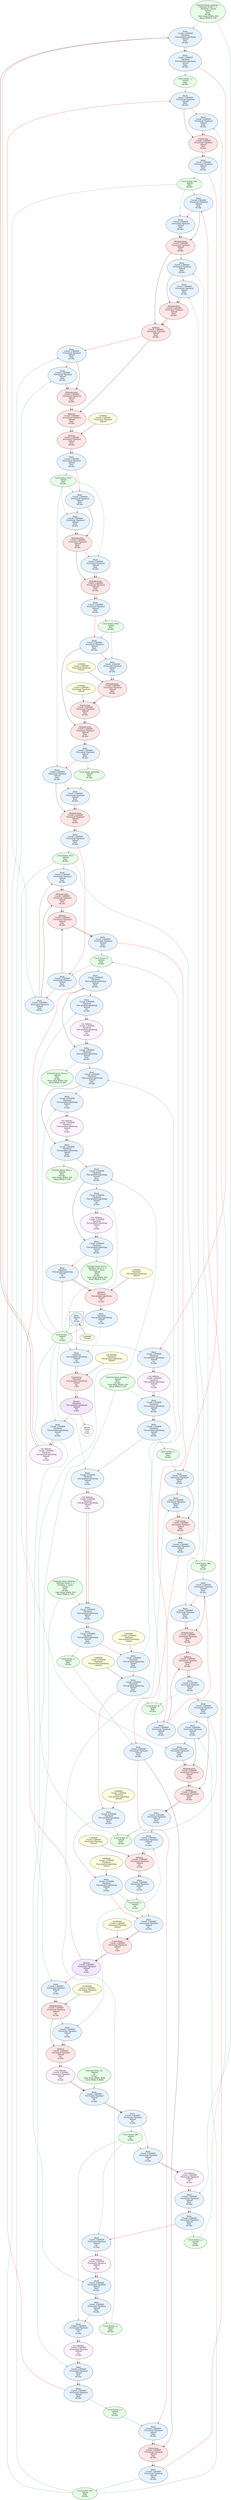 digraph {
newrank="true";
node0 [style=filled fillcolor="0.33 0.1 1" arrayWidth0="256" arrayWidth1="1" arrayWidth2="1" arrayWidth3="1" arrayWidth4="1" bitwidth="64" datasetIndex="NA" datatype="float" fullUnrollFactor="1.000000" graphType="NA" group="md_kernel" inlined="1" keyText="externalArray" label="External Array: force_x
 Inlined
float
64 bits
 Total Array Width: 256
 Array Width 0: 256" partition1="none" partition2="none" partition3="none" partitionFactor1="0" partitionFactor2="0" partitionFactor3="0" pipelined="0" pipelinedType="0" previouslyPipelined="0" resourceType="none" tile="1" totalArrayWidth="256" tripcount="1.000000" unrollFactor1="1.000000" unrollFactor2="1.000000" unrollFactor3="1.000000" ]
node1 [style=filled fillcolor="0.33 0.1 1" arrayWidth0="256" arrayWidth1="1" arrayWidth2="1" arrayWidth3="1" arrayWidth4="1" bitwidth="64" datasetIndex="NA" datatype="float" fullUnrollFactor="1.000000" graphType="NA" group="md_kernel" inlined="1" keyText="externalArray" label="External Array: force_y
 Inlined
float
64 bits
 Total Array Width: 256
 Array Width 0: 256" partition1="none" partition2="none" partition3="none" partitionFactor1="0" partitionFactor2="0" partitionFactor3="0" pipelined="0" pipelinedType="0" previouslyPipelined="0" resourceType="none" tile="1" totalArrayWidth="256" tripcount="1.000000" unrollFactor1="1.000000" unrollFactor2="1.000000" unrollFactor3="1.000000" ]
node2 [style=filled fillcolor="0.33 0.1 1" arrayWidth0="256" arrayWidth1="1" arrayWidth2="1" arrayWidth3="1" arrayWidth4="1" bitwidth="64" datasetIndex="NA" datatype="float" fullUnrollFactor="1.000000" graphType="NA" group="md_kernel" inlined="1" keyText="externalArray" label="External Array: force_z
 Partition Factor 1: 2
 Partition 1: cyclic
 Inlined
float
64 bits
 Total Array Width: 256
 Array Width 0: 256" partition1="cyclic" partition2="none" partition3="none" partitionFactor1="2" partitionFactor2="0" partitionFactor3="0" pipelined="0" pipelinedType="0" previouslyPipelined="0" resourceType="none" tile="1" totalArrayWidth="256" tripcount="1.000000" unrollFactor1="1.000000" unrollFactor2="1.000000" unrollFactor3="1.000000" ]
node3 [style=filled fillcolor="0.33 0.1 1" arrayWidth0="256" arrayWidth1="1" arrayWidth2="1" arrayWidth3="1" arrayWidth4="1" bitwidth="64" datasetIndex="NA" datatype="float" fullUnrollFactor="1.000000" graphType="NA" group="md_kernel" inlined="1" keyText="externalArray" label="External Array: position_x
 Partition Factor 1: 2
 Partition 1: block
 Inlined
float
64 bits
 Total Array Width: 256
 Array Width 0: 256" partition1="block" partition2="none" partition3="none" partitionFactor1="2" partitionFactor2="0" partitionFactor3="0" pipelined="0" pipelinedType="0" previouslyPipelined="0" resourceType="none" tile="1" totalArrayWidth="256" tripcount="1.000000" unrollFactor1="1.000000" unrollFactor2="1.000000" unrollFactor3="1.000000" ]
node4 [style=filled fillcolor="0.33 0.1 1" arrayWidth0="256" arrayWidth1="1" arrayWidth2="1" arrayWidth3="1" arrayWidth4="1" bitwidth="64" datasetIndex="NA" datatype="float" fullUnrollFactor="1.000000" graphType="NA" group="md_kernel" inlined="1" keyText="externalArray" label="External Array: position_y
 Inlined
float
64 bits
 Total Array Width: 256
 Array Width 0: 256" partition1="none" partition2="none" partition3="none" partitionFactor1="0" partitionFactor2="0" partitionFactor3="0" pipelined="0" pipelinedType="0" previouslyPipelined="0" resourceType="none" tile="1" totalArrayWidth="256" tripcount="1.000000" unrollFactor1="1.000000" unrollFactor2="1.000000" unrollFactor3="1.000000" ]
node5 [style=filled fillcolor="0.33 0.1 1" arrayWidth0="256" arrayWidth1="1" arrayWidth2="1" arrayWidth3="1" arrayWidth4="1" bitwidth="64" datasetIndex="NA" datatype="float" fullUnrollFactor="1.000000" graphType="NA" group="md_kernel" inlined="1" keyText="externalArray" label="External Array: position_z
 Partition Factor 1: 2
 Partition 1: cyclic
 Inlined
float
64 bits
 Total Array Width: 256
 Array Width 0: 256" partition1="cyclic" partition2="none" partition3="none" partitionFactor1="2" partitionFactor2="0" partitionFactor3="0" pipelined="0" pipelinedType="0" previouslyPipelined="0" resourceType="none" tile="1" totalArrayWidth="256" tripcount="1.000000" unrollFactor1="1.000000" unrollFactor2="1.000000" unrollFactor3="1.000000" ]
node6 [style=filled fillcolor="0.33 0.1 1" arrayWidth0="4096" arrayWidth1="1" arrayWidth2="1" arrayWidth3="1" arrayWidth4="1" bitwidth="32" datasetIndex="NA" datatype="int" fullUnrollFactor="1.000000" graphType="NA" group="md_kernel" inlined="1" keyText="externalArray" label="External Array: NL
 Inlined
int
32 bits
 Total Array Width: 4096
 Array Width 0: 4096" partition1="none" partition2="none" partition3="none" partitionFactor1="0" partitionFactor2="0" partitionFactor3="0" pipelined="0" pipelinedType="0" previouslyPipelined="0" resourceType="none" tile="1" totalArrayWidth="4096" tripcount="1.000000" unrollFactor1="1.000000" unrollFactor2="1.000000" unrollFactor3="1.000000" ]
node7 [style=filled fillcolor="0.33 0.1 1" arrayWidth0="1" arrayWidth1="1" arrayWidth2="1" arrayWidth3="1" arrayWidth4="1" bitwidth="64" datasetIndex="NA" datatype="float" fullUnrollFactor="1.000000" graphType="NA" group="md_kernel" inlined="1" keyText="localScalar" label="Local Scalar: delx
 Inlined
float
64 bits" partition1="none" partition2="none" partition3="none" partitionFactor1="0" partitionFactor2="0" partitionFactor3="0" pipelined="0" pipelinedType="0" previouslyPipelined="0" resourceType="none" tile="1" totalArrayWidth="1" tripcount="1.000000" unrollFactor1="1.000000" unrollFactor2="1.000000" unrollFactor3="1.000000" ]
node8 [style=filled fillcolor="0.33 0.1 1" arrayWidth0="1" arrayWidth1="1" arrayWidth2="1" arrayWidth3="1" arrayWidth4="1" bitwidth="64" datasetIndex="NA" datatype="float" fullUnrollFactor="1.000000" graphType="NA" group="md_kernel" inlined="1" keyText="localScalar" label="Local Scalar: dely
 Inlined
float
64 bits" partition1="none" partition2="none" partition3="none" partitionFactor1="0" partitionFactor2="0" partitionFactor3="0" pipelined="0" pipelinedType="0" previouslyPipelined="0" resourceType="none" tile="1" totalArrayWidth="1" tripcount="1.000000" unrollFactor1="1.000000" unrollFactor2="1.000000" unrollFactor3="1.000000" ]
node9 [style=filled fillcolor="0.33 0.1 1" arrayWidth0="1" arrayWidth1="1" arrayWidth2="1" arrayWidth3="1" arrayWidth4="1" bitwidth="64" datasetIndex="NA" datatype="float" fullUnrollFactor="1.000000" graphType="NA" group="md_kernel" inlined="1" keyText="localScalar" label="Local Scalar: delz
 Inlined
float
64 bits" partition1="none" partition2="none" partition3="none" partitionFactor1="0" partitionFactor2="0" partitionFactor3="0" pipelined="0" pipelinedType="0" previouslyPipelined="0" resourceType="none" tile="1" totalArrayWidth="1" tripcount="1.000000" unrollFactor1="1.000000" unrollFactor2="1.000000" unrollFactor3="1.000000" ]
node10 [style=filled fillcolor="0.33 0.1 1" arrayWidth0="1" arrayWidth1="1" arrayWidth2="1" arrayWidth3="1" arrayWidth4="1" bitwidth="64" datasetIndex="NA" datatype="float" fullUnrollFactor="1.000000" graphType="NA" group="md_kernel" inlined="1" keyText="localScalar" label="Local Scalar: r2inv
 Inlined
float
64 bits" partition1="none" partition2="none" partition3="none" partitionFactor1="0" partitionFactor2="0" partitionFactor3="0" pipelined="0" pipelinedType="0" previouslyPipelined="0" resourceType="none" tile="1" totalArrayWidth="1" tripcount="1.000000" unrollFactor1="1.000000" unrollFactor2="1.000000" unrollFactor3="1.000000" ]
node11 [style=filled fillcolor="0.33 0.1 1" arrayWidth0="1" arrayWidth1="1" arrayWidth2="1" arrayWidth3="1" arrayWidth4="1" bitwidth="64" datasetIndex="NA" datatype="float" fullUnrollFactor="1.000000" graphType="NA" group="md_kernel" inlined="1" keyText="localScalar" label="Local Scalar: r6inv
 Inlined
float
64 bits" partition1="none" partition2="none" partition3="none" partitionFactor1="0" partitionFactor2="0" partitionFactor3="0" pipelined="0" pipelinedType="0" previouslyPipelined="0" resourceType="none" tile="1" totalArrayWidth="1" tripcount="1.000000" unrollFactor1="1.000000" unrollFactor2="1.000000" unrollFactor3="1.000000" ]
node12 [style=filled fillcolor="0.33 0.1 1" arrayWidth0="1" arrayWidth1="1" arrayWidth2="1" arrayWidth3="1" arrayWidth4="1" bitwidth="64" datasetIndex="NA" datatype="float" fullUnrollFactor="1.000000" graphType="NA" group="md_kernel" inlined="1" keyText="localScalar" label="Local Scalar: potential
 Inlined
float
64 bits" partition1="none" partition2="none" partition3="none" partitionFactor1="0" partitionFactor2="0" partitionFactor3="0" pipelined="0" pipelinedType="0" previouslyPipelined="0" resourceType="none" tile="1" totalArrayWidth="1" tripcount="1.000000" unrollFactor1="1.000000" unrollFactor2="1.000000" unrollFactor3="1.000000" ]
node13 [style=filled fillcolor="0.33 0.1 1" arrayWidth0="1" arrayWidth1="1" arrayWidth2="1" arrayWidth3="1" arrayWidth4="1" bitwidth="64" datasetIndex="NA" datatype="float" fullUnrollFactor="1.000000" graphType="NA" group="md_kernel" inlined="1" keyText="localScalar" label="Local Scalar: force
 Inlined
float
64 bits" partition1="none" partition2="none" partition3="none" partitionFactor1="0" partitionFactor2="0" partitionFactor3="0" pipelined="0" pipelinedType="0" previouslyPipelined="0" resourceType="none" tile="1" totalArrayWidth="1" tripcount="1.000000" unrollFactor1="1.000000" unrollFactor2="1.000000" unrollFactor3="1.000000" ]
node14 [style=filled fillcolor="0.33 0.1 1" arrayWidth0="1" arrayWidth1="1" arrayWidth2="1" arrayWidth3="1" arrayWidth4="1" bitwidth="64" datasetIndex="NA" datatype="float" fullUnrollFactor="1.000000" graphType="NA" group="md_kernel" inlined="1" keyText="localScalar" label="Local Scalar: j_x
 Inlined
float
64 bits" partition1="none" partition2="none" partition3="none" partitionFactor1="0" partitionFactor2="0" partitionFactor3="0" pipelined="0" pipelinedType="0" previouslyPipelined="0" resourceType="none" tile="1" totalArrayWidth="1" tripcount="1.000000" unrollFactor1="1.000000" unrollFactor2="1.000000" unrollFactor3="1.000000" ]
node15 [style=filled fillcolor="0.33 0.1 1" arrayWidth0="1" arrayWidth1="1" arrayWidth2="1" arrayWidth3="1" arrayWidth4="1" bitwidth="64" datasetIndex="NA" datatype="float" fullUnrollFactor="1.000000" graphType="NA" group="md_kernel" inlined="1" keyText="localScalar" label="Local Scalar: j_y
 Inlined
float
64 bits" partition1="none" partition2="none" partition3="none" partitionFactor1="0" partitionFactor2="0" partitionFactor3="0" pipelined="0" pipelinedType="0" previouslyPipelined="0" resourceType="none" tile="1" totalArrayWidth="1" tripcount="1.000000" unrollFactor1="1.000000" unrollFactor2="1.000000" unrollFactor3="1.000000" ]
node16 [style=filled fillcolor="0.33 0.1 1" arrayWidth0="1" arrayWidth1="1" arrayWidth2="1" arrayWidth3="1" arrayWidth4="1" bitwidth="64" datasetIndex="NA" datatype="float" fullUnrollFactor="1.000000" graphType="NA" group="md_kernel" inlined="1" keyText="localScalar" label="Local Scalar: j_z
 Inlined
float
64 bits" partition1="none" partition2="none" partition3="none" partitionFactor1="0" partitionFactor2="0" partitionFactor3="0" pipelined="0" pipelinedType="0" previouslyPipelined="0" resourceType="none" tile="1" totalArrayWidth="1" tripcount="1.000000" unrollFactor1="1.000000" unrollFactor2="1.000000" unrollFactor3="1.000000" ]
node17 [style=filled fillcolor="0.33 0.1 1" arrayWidth0="1" arrayWidth1="1" arrayWidth2="1" arrayWidth3="1" arrayWidth4="1" bitwidth="64" datasetIndex="NA" datatype="float" fullUnrollFactor="1.000000" graphType="NA" group="md_kernel" inlined="1" keyText="localScalar" label="Local Scalar: i_x
 Inlined
float
64 bits" partition1="none" partition2="none" partition3="none" partitionFactor1="0" partitionFactor2="0" partitionFactor3="0" pipelined="0" pipelinedType="0" previouslyPipelined="0" resourceType="none" tile="1" totalArrayWidth="1" tripcount="1.000000" unrollFactor1="1.000000" unrollFactor2="1.000000" unrollFactor3="1.000000" ]
node18 [style=filled fillcolor="0.33 0.1 1" arrayWidth0="1" arrayWidth1="1" arrayWidth2="1" arrayWidth3="1" arrayWidth4="1" bitwidth="64" datasetIndex="NA" datatype="float" fullUnrollFactor="1.000000" graphType="NA" group="md_kernel" inlined="1" keyText="localScalar" label="Local Scalar: i_y
 Inlined
float
64 bits" partition1="none" partition2="none" partition3="none" partitionFactor1="0" partitionFactor2="0" partitionFactor3="0" pipelined="0" pipelinedType="0" previouslyPipelined="0" resourceType="none" tile="1" totalArrayWidth="1" tripcount="1.000000" unrollFactor1="1.000000" unrollFactor2="1.000000" unrollFactor3="1.000000" ]
node19 [style=filled fillcolor="0.33 0.1 1" arrayWidth0="1" arrayWidth1="1" arrayWidth2="1" arrayWidth3="1" arrayWidth4="1" bitwidth="64" datasetIndex="NA" datatype="float" fullUnrollFactor="1.000000" graphType="NA" group="md_kernel" inlined="1" keyText="localScalar" label="Local Scalar: i_z
 Inlined
float
64 bits" partition1="none" partition2="none" partition3="none" partitionFactor1="0" partitionFactor2="0" partitionFactor3="0" pipelined="0" pipelinedType="0" previouslyPipelined="0" resourceType="none" tile="1" totalArrayWidth="1" tripcount="1.000000" unrollFactor1="1.000000" unrollFactor2="1.000000" unrollFactor3="1.000000" ]
node20 [style=filled fillcolor="0.33 0.1 1" arrayWidth0="1" arrayWidth1="1" arrayWidth2="1" arrayWidth3="1" arrayWidth4="1" bitwidth="64" datasetIndex="NA" datatype="float" fullUnrollFactor="1.000000" graphType="NA" group="md_kernel" inlined="1" keyText="localScalar" label="Local Scalar: fx
 Inlined
float
64 bits" partition1="none" partition2="none" partition3="none" partitionFactor1="0" partitionFactor2="0" partitionFactor3="0" pipelined="0" pipelinedType="0" previouslyPipelined="0" resourceType="none" tile="1" totalArrayWidth="1" tripcount="1.000000" unrollFactor1="1.000000" unrollFactor2="1.000000" unrollFactor3="1.000000" ]
node21 [style=filled fillcolor="0.33 0.1 1" arrayWidth0="1" arrayWidth1="1" arrayWidth2="1" arrayWidth3="1" arrayWidth4="1" bitwidth="64" datasetIndex="NA" datatype="float" fullUnrollFactor="1.000000" graphType="NA" group="md_kernel" inlined="1" keyText="localScalar" label="Local Scalar: fy
 Inlined
float
64 bits" partition1="none" partition2="none" partition3="none" partitionFactor1="0" partitionFactor2="0" partitionFactor3="0" pipelined="0" pipelinedType="0" previouslyPipelined="0" resourceType="none" tile="1" totalArrayWidth="1" tripcount="1.000000" unrollFactor1="1.000000" unrollFactor2="1.000000" unrollFactor3="1.000000" ]
node22 [style=filled fillcolor="0.33 0.1 1" arrayWidth0="1" arrayWidth1="1" arrayWidth2="1" arrayWidth3="1" arrayWidth4="1" bitwidth="64" datasetIndex="NA" datatype="float" fullUnrollFactor="1.000000" graphType="NA" group="md_kernel" inlined="1" keyText="localScalar" label="Local Scalar: fz
 Inlined
float
64 bits" partition1="none" partition2="none" partition3="none" partitionFactor1="0" partitionFactor2="0" partitionFactor3="0" pipelined="0" pipelinedType="0" previouslyPipelined="0" resourceType="none" tile="1" totalArrayWidth="1" tripcount="1.000000" unrollFactor1="1.000000" unrollFactor2="1.000000" unrollFactor3="1.000000" ]
node23 [style=filled fillcolor="0.33 0.1 1" arrayWidth0="1" arrayWidth1="1" arrayWidth2="1" arrayWidth3="1" arrayWidth4="1" bitwidth="32" datasetIndex="NA" datatype="int" fullUnrollFactor="1.000000" graphType="NA" group="md_kernel" inlined="1" keyText="localScalar" label="Local Scalar: i
 Inlined
int
32 bits" partition1="none" partition2="none" partition3="none" partitionFactor1="0" partitionFactor2="0" partitionFactor3="0" pipelined="0" pipelinedType="0" previouslyPipelined="0" resourceType="none" tile="1" totalArrayWidth="1" tripcount="1.000000" unrollFactor1="1.000000" unrollFactor2="1.000000" unrollFactor3="1.000000" ]
node24 [style=filled fillcolor="0.33 0.1 1" arrayWidth0="1" arrayWidth1="1" arrayWidth2="1" arrayWidth3="1" arrayWidth4="1" bitwidth="32" datasetIndex="NA" datatype="int" fullUnrollFactor="1.000000" graphType="NA" group="md_kernel" inlined="1" keyText="localScalar" label="Local Scalar: j
 Inlined
int
32 bits" partition1="none" partition2="none" partition3="none" partitionFactor1="0" partitionFactor2="0" partitionFactor3="0" pipelined="0" pipelinedType="0" previouslyPipelined="0" resourceType="none" tile="1" totalArrayWidth="1" tripcount="1.000000" unrollFactor1="1.000000" unrollFactor2="1.000000" unrollFactor3="1.000000" ]
node25 [style=filled fillcolor="0.33 0.1 1" arrayWidth0="1" arrayWidth1="1" arrayWidth2="1" arrayWidth3="1" arrayWidth4="1" bitwidth="32" datasetIndex="NA" datatype="int" fullUnrollFactor="1.000000" graphType="NA" group="md_kernel" inlined="1" keyText="localScalar" label="Local Scalar: jidx
 Inlined
int
32 bits" partition1="none" partition2="none" partition3="none" partitionFactor1="0" partitionFactor2="0" partitionFactor3="0" pipelined="0" pipelinedType="0" previouslyPipelined="0" resourceType="none" tile="1" totalArrayWidth="1" tripcount="1.000000" unrollFactor1="1.000000" unrollFactor2="1.000000" unrollFactor3="1.000000" ]
node26 [style=filled fillcolor="lightyellow" arrayWidth0="1" arrayWidth1="1" arrayWidth2="1" arrayWidth3="1" arrayWidth4="1" datasetIndex="NA" fullUnrollFactor="1.000000" graphType="NA" group="md_kernel" inlined="1" keyText="constantValue" label="0.000000
 Inlined" partition1="none" partition2="none" partition3="none" partitionFactor1="0" partitionFactor2="0" partitionFactor3="0" pipelined="0" pipelinedType="0" previouslyPipelined="0" resourceType="none" tile="1" totalArrayWidth="1" tripcount="1.000000" unrollFactor1="1.000000" unrollFactor2="1.000000" unrollFactor3="1.000000" ]
node27 [style=filled fillcolor="0.584 0.1 1" arrayWidth0="1" arrayWidth1="1" arrayWidth2="1" arrayWidth3="1" arrayWidth4="1" bitwidth="32" datasetIndex="NA" datatype="int" fullUnrollFactor="1.000000" graphType="NA" group="md_kernel" inlined="1" keyText="store" label="Write
 Inlined
int
32 bits" partition1="none" partition2="none" partition3="none" partitionFactor1="0" partitionFactor2="0" partitionFactor3="0" pipelined="0" pipelinedType="0" previouslyPipelined="0" resourceType="none" tile="1" totalArrayWidth="1" tripcount="1.000000" unrollFactor1="1.000000" unrollFactor2="1.000000" unrollFactor3="1.000000" ]
node28 [style=filled fillcolor="lightyellow" arrayWidth0="1" arrayWidth1="1" arrayWidth2="1" arrayWidth3="1" arrayWidth4="1" datasetIndex="NA" fullUnrollFactor="1.000000" graphType="NA" group="md_kernel" inlined="1" keyText="constantValue" label="256.000000
 Pipelined
 Fine-grained pipelining
 Inlined" partition1="none" partition2="none" partition3="none" partitionFactor1="0" partitionFactor2="0" partitionFactor3="0" pipelined="1" pipelinedType="2" previouslyPipelined="0" resourceType="none" tile="1" totalArrayWidth="1" tripcount="1.000000" unrollFactor1="1.000000" unrollFactor2="1.000000" unrollFactor3="1.000000" ]
node29 [style=filled fillcolor="0.584 0.1 1" arrayWidth0="1" arrayWidth1="1" arrayWidth2="1" arrayWidth3="1" arrayWidth4="1" bitwidth="32" datasetIndex="NA" datatype="int" fullUnrollFactor="1.000000" graphType="NA" group="md_kernel" inlined="1" keyText="load" label="Read
 Pipelined
 Fine-grained pipelining
 Inlined
int
32 bits" partition1="none" partition2="none" partition3="none" partitionFactor1="0" partitionFactor2="0" partitionFactor3="0" pipelined="1" pipelinedType="2" previouslyPipelined="0" resourceType="none" tile="1" totalArrayWidth="1" tripcount="1.000000" unrollFactor1="1.000000" unrollFactor2="1.000000" unrollFactor3="1.000000" ]
node30 [style=filled fillcolor="0 0.1 1" arrayWidth0="1" arrayWidth1="1" arrayWidth2="1" arrayWidth3="1" arrayWidth4="1" bitwidth="1" datasetIndex="NA" datatype="int" fullUnrollFactor="1.000000" graphType="NA" group="md_kernel" inlined="1" keyText="cmp" label="Comparison
 Pipelined
 Fine-grained pipelining
 Inlined
int
1 bits" partition1="none" partition2="none" partition3="none" partitionFactor1="0" partitionFactor2="0" partitionFactor3="0" pipelined="1" pipelinedType="2" previouslyPipelined="0" resourceType="none" tile="1" totalArrayWidth="1" tripcount="1.000000" unrollFactor1="1.000000" unrollFactor2="1.000000" unrollFactor3="1.000000" ]
node31 [style=filled fillcolor="0.75 0.1 1" arrayWidth0="1" arrayWidth1="1" arrayWidth2="1" arrayWidth3="1" arrayWidth4="1" bitwidth="0" datasetIndex="NA" datatype="NA" fullUnrollFactor="1.000000" graphType="NA" group="md_kernel" inlined="1" keyText="br" label="Branch
 Pipelined
 Fine-grained pipelining
 Inlined
NA
0 bits" partition1="none" partition2="none" partition3="none" partitionFactor1="0" partitionFactor2="0" partitionFactor3="0" pipelined="1" pipelinedType="2" previouslyPipelined="0" resourceType="none" tile="1" totalArrayWidth="1" tripcount="1.000000" unrollFactor1="1.000000" unrollFactor2="1.000000" unrollFactor3="1.000000" ]
node32 [style=filled fillcolor="0.833 0.05 1" arrayWidth0="1" arrayWidth1="1" arrayWidth2="1" arrayWidth3="1" arrayWidth4="1" bitwidth="32" datasetIndex="NA" datatype="int" fullUnrollFactor="2.000000" graphType="NA" group="md_kernel" inlined="1" keyText="getelementptr" label="Get Address
 Unroll: 2.000000
 Pipelined
 Fine-grained pipelining
 Inlined
int
32 bits" partition1="none" partition2="none" partition3="none" partitionFactor1="0" partitionFactor2="0" partitionFactor3="0" pipelined="1" pipelinedType="2" previouslyPipelined="0" resourceType="none" tile="1" totalArrayWidth="1" tripcount="1.000000" unrollFactor1="2.000000" unrollFactor2="1.000000" unrollFactor3="1.000000" ]
node33 [style=filled fillcolor="0.584 0.1 1" arrayWidth0="1" arrayWidth1="1" arrayWidth2="1" arrayWidth3="1" arrayWidth4="1" bitwidth="32" datasetIndex="NA" datatype="int" fullUnrollFactor="2.000000" graphType="NA" group="md_kernel" inlined="1" keyText="load" label="Read
 Unroll: 2.000000
 Pipelined
 Fine-grained pipelining
 Inlined
int
32 bits" partition1="none" partition2="none" partition3="none" partitionFactor1="0" partitionFactor2="0" partitionFactor3="0" pipelined="1" pipelinedType="2" previouslyPipelined="0" resourceType="none" tile="1" totalArrayWidth="1" tripcount="1.000000" unrollFactor1="2.000000" unrollFactor2="1.000000" unrollFactor3="1.000000" ]
node34 [style=filled fillcolor="0.584 0.1 1" arrayWidth0="1" arrayWidth1="1" arrayWidth2="1" arrayWidth3="1" arrayWidth4="1" bitwidth="64" datasetIndex="NA" datatype="float" fullUnrollFactor="2.000000" graphType="NA" group="md_kernel" inlined="1" keyText="load" label="Read
 Unroll: 2.000000
 Pipelined
 Fine-grained pipelining
 Inlined
float
64 bits" partition1="none" partition2="none" partition3="none" partitionFactor1="0" partitionFactor2="0" partitionFactor3="0" pipelined="1" pipelinedType="2" previouslyPipelined="0" resourceType="none" tile="1" totalArrayWidth="1" tripcount="1.000000" unrollFactor1="2.000000" unrollFactor2="1.000000" unrollFactor3="1.000000" ]
node35 [style=filled fillcolor="0.584 0.1 1" arrayWidth0="1" arrayWidth1="1" arrayWidth2="1" arrayWidth3="1" arrayWidth4="1" bitwidth="64" datasetIndex="NA" datatype="float" fullUnrollFactor="2.000000" graphType="NA" group="md_kernel" inlined="1" keyText="store" label="Write
 Unroll: 2.000000
 Pipelined
 Fine-grained pipelining
 Inlined
float
64 bits" partition1="none" partition2="none" partition3="none" partitionFactor1="0" partitionFactor2="0" partitionFactor3="0" pipelined="1" pipelinedType="2" previouslyPipelined="0" resourceType="none" tile="1" totalArrayWidth="1" tripcount="1.000000" unrollFactor1="2.000000" unrollFactor2="1.000000" unrollFactor3="1.000000" ]
node36 [style=filled fillcolor="0.833 0.05 1" arrayWidth0="1" arrayWidth1="1" arrayWidth2="1" arrayWidth3="1" arrayWidth4="1" bitwidth="32" datasetIndex="NA" datatype="int" fullUnrollFactor="2.000000" graphType="NA" group="md_kernel" inlined="1" keyText="getelementptr" label="Get Address
 Unroll: 2.000000
 Pipelined
 Fine-grained pipelining
 Inlined
int
32 bits" partition1="none" partition2="none" partition3="none" partitionFactor1="0" partitionFactor2="0" partitionFactor3="0" pipelined="1" pipelinedType="2" previouslyPipelined="0" resourceType="none" tile="1" totalArrayWidth="1" tripcount="1.000000" unrollFactor1="2.000000" unrollFactor2="1.000000" unrollFactor3="1.000000" ]
node37 [style=filled fillcolor="0.584 0.1 1" arrayWidth0="1" arrayWidth1="1" arrayWidth2="1" arrayWidth3="1" arrayWidth4="1" bitwidth="32" datasetIndex="NA" datatype="int" fullUnrollFactor="2.000000" graphType="NA" group="md_kernel" inlined="1" keyText="load" label="Read
 Unroll: 2.000000
 Pipelined
 Fine-grained pipelining
 Inlined
int
32 bits" partition1="none" partition2="none" partition3="none" partitionFactor1="0" partitionFactor2="0" partitionFactor3="0" pipelined="1" pipelinedType="2" previouslyPipelined="0" resourceType="none" tile="1" totalArrayWidth="1" tripcount="1.000000" unrollFactor1="2.000000" unrollFactor2="1.000000" unrollFactor3="1.000000" ]
node38 [style=filled fillcolor="0.584 0.1 1" arrayWidth0="1" arrayWidth1="1" arrayWidth2="1" arrayWidth3="1" arrayWidth4="1" bitwidth="64" datasetIndex="NA" datatype="float" fullUnrollFactor="2.000000" graphType="NA" group="md_kernel" inlined="1" keyText="load" label="Read
 Unroll: 2.000000
 Pipelined
 Fine-grained pipelining
 Inlined
float
64 bits" partition1="none" partition2="none" partition3="none" partitionFactor1="0" partitionFactor2="0" partitionFactor3="0" pipelined="1" pipelinedType="2" previouslyPipelined="0" resourceType="none" tile="1" totalArrayWidth="1" tripcount="1.000000" unrollFactor1="2.000000" unrollFactor2="1.000000" unrollFactor3="1.000000" ]
node39 [style=filled fillcolor="0.584 0.1 1" arrayWidth0="1" arrayWidth1="1" arrayWidth2="1" arrayWidth3="1" arrayWidth4="1" bitwidth="64" datasetIndex="NA" datatype="float" fullUnrollFactor="2.000000" graphType="NA" group="md_kernel" inlined="1" keyText="store" label="Write
 Unroll: 2.000000
 Pipelined
 Fine-grained pipelining
 Inlined
float
64 bits" partition1="none" partition2="none" partition3="none" partitionFactor1="0" partitionFactor2="0" partitionFactor3="0" pipelined="1" pipelinedType="2" previouslyPipelined="0" resourceType="none" tile="1" totalArrayWidth="1" tripcount="1.000000" unrollFactor1="2.000000" unrollFactor2="1.000000" unrollFactor3="1.000000" ]
node40 [style=filled fillcolor="0.833 0.05 1" arrayWidth0="1" arrayWidth1="1" arrayWidth2="1" arrayWidth3="1" arrayWidth4="1" bitwidth="32" datasetIndex="NA" datatype="int" fullUnrollFactor="2.000000" graphType="NA" group="md_kernel" inlined="1" keyText="getelementptr" label="Get Address
 Unroll: 2.000000
 Pipelined
 Fine-grained pipelining
 Inlined
int
32 bits" partition1="none" partition2="none" partition3="none" partitionFactor1="0" partitionFactor2="0" partitionFactor3="0" pipelined="1" pipelinedType="2" previouslyPipelined="0" resourceType="none" tile="1" totalArrayWidth="1" tripcount="1.000000" unrollFactor1="2.000000" unrollFactor2="1.000000" unrollFactor3="1.000000" ]
node41 [style=filled fillcolor="0.584 0.1 1" arrayWidth0="1" arrayWidth1="1" arrayWidth2="1" arrayWidth3="1" arrayWidth4="1" bitwidth="32" datasetIndex="NA" datatype="int" fullUnrollFactor="2.000000" graphType="NA" group="md_kernel" inlined="1" keyText="load" label="Read
 Unroll: 2.000000
 Pipelined
 Fine-grained pipelining
 Inlined
int
32 bits" partition1="none" partition2="none" partition3="none" partitionFactor1="0" partitionFactor2="0" partitionFactor3="0" pipelined="1" pipelinedType="2" previouslyPipelined="0" resourceType="none" tile="1" totalArrayWidth="1" tripcount="1.000000" unrollFactor1="2.000000" unrollFactor2="1.000000" unrollFactor3="1.000000" ]
node42 [style=filled fillcolor="0.584 0.1 1" arrayWidth0="1" arrayWidth1="1" arrayWidth2="1" arrayWidth3="1" arrayWidth4="1" bitwidth="64" datasetIndex="NA" datatype="float" fullUnrollFactor="2.000000" graphType="NA" group="md_kernel" inlined="1" keyText="load" label="Read
 Unroll: 2.000000
 Pipelined
 Fine-grained pipelining
 Inlined
float
64 bits" partition1="none" partition2="none" partition3="none" partitionFactor1="0" partitionFactor2="0" partitionFactor3="0" pipelined="1" pipelinedType="2" previouslyPipelined="0" resourceType="none" tile="1" totalArrayWidth="1" tripcount="1.000000" unrollFactor1="2.000000" unrollFactor2="1.000000" unrollFactor3="1.000000" ]
node43 [style=filled fillcolor="0.584 0.1 1" arrayWidth0="1" arrayWidth1="1" arrayWidth2="1" arrayWidth3="1" arrayWidth4="1" bitwidth="64" datasetIndex="NA" datatype="float" fullUnrollFactor="2.000000" graphType="NA" group="md_kernel" inlined="1" keyText="store" label="Write
 Unroll: 2.000000
 Pipelined
 Fine-grained pipelining
 Inlined
float
64 bits" partition1="none" partition2="none" partition3="none" partitionFactor1="0" partitionFactor2="0" partitionFactor3="0" pipelined="1" pipelinedType="2" previouslyPipelined="0" resourceType="none" tile="1" totalArrayWidth="1" tripcount="1.000000" unrollFactor1="2.000000" unrollFactor2="1.000000" unrollFactor3="1.000000" ]
node44 [style=filled fillcolor="lightyellow" arrayWidth0="1" arrayWidth1="1" arrayWidth2="1" arrayWidth3="1" arrayWidth4="1" datasetIndex="NA" fullUnrollFactor="2.000000" graphType="NA" group="md_kernel" inlined="1" keyText="constantValue" label="0.000000
 Unroll: 2.000000
 Pipelined
 Fine-grained pipelining
 Inlined" partition1="none" partition2="none" partition3="none" partitionFactor1="0" partitionFactor2="0" partitionFactor3="0" pipelined="1" pipelinedType="2" previouslyPipelined="0" resourceType="none" tile="1" totalArrayWidth="1" tripcount="1.000000" unrollFactor1="2.000000" unrollFactor2="1.000000" unrollFactor3="1.000000" ]
node45 [style=filled fillcolor="0.584 0.1 1" arrayWidth0="1" arrayWidth1="1" arrayWidth2="1" arrayWidth3="1" arrayWidth4="1" bitwidth="64" datasetIndex="NA" datatype="float" fullUnrollFactor="2.000000" graphType="NA" group="md_kernel" inlined="1" keyText="store" label="Write
 Unroll: 2.000000
 Pipelined
 Fine-grained pipelining
 Inlined
float
64 bits" partition1="none" partition2="none" partition3="none" partitionFactor1="0" partitionFactor2="0" partitionFactor3="0" pipelined="1" pipelinedType="2" previouslyPipelined="0" resourceType="none" tile="1" totalArrayWidth="1" tripcount="1.000000" unrollFactor1="2.000000" unrollFactor2="1.000000" unrollFactor3="1.000000" ]
node46 [style=filled fillcolor="lightyellow" arrayWidth0="1" arrayWidth1="1" arrayWidth2="1" arrayWidth3="1" arrayWidth4="1" datasetIndex="NA" fullUnrollFactor="2.000000" graphType="NA" group="md_kernel" inlined="1" keyText="constantValue" label="0.000000
 Unroll: 2.000000
 Pipelined
 Fine-grained pipelining
 Inlined" partition1="none" partition2="none" partition3="none" partitionFactor1="0" partitionFactor2="0" partitionFactor3="0" pipelined="1" pipelinedType="2" previouslyPipelined="0" resourceType="none" tile="1" totalArrayWidth="1" tripcount="1.000000" unrollFactor1="2.000000" unrollFactor2="1.000000" unrollFactor3="1.000000" ]
node47 [style=filled fillcolor="0.584 0.1 1" arrayWidth0="1" arrayWidth1="1" arrayWidth2="1" arrayWidth3="1" arrayWidth4="1" bitwidth="64" datasetIndex="NA" datatype="float" fullUnrollFactor="2.000000" graphType="NA" group="md_kernel" inlined="1" keyText="store" label="Write
 Unroll: 2.000000
 Pipelined
 Fine-grained pipelining
 Inlined
float
64 bits" partition1="none" partition2="none" partition3="none" partitionFactor1="0" partitionFactor2="0" partitionFactor3="0" pipelined="1" pipelinedType="2" previouslyPipelined="0" resourceType="none" tile="1" totalArrayWidth="1" tripcount="1.000000" unrollFactor1="2.000000" unrollFactor2="1.000000" unrollFactor3="1.000000" ]
node48 [style=filled fillcolor="lightyellow" arrayWidth0="1" arrayWidth1="1" arrayWidth2="1" arrayWidth3="1" arrayWidth4="1" datasetIndex="NA" fullUnrollFactor="2.000000" graphType="NA" group="md_kernel" inlined="1" keyText="constantValue" label="0.000000
 Unroll: 2.000000
 Pipelined
 Fine-grained pipelining
 Inlined" partition1="none" partition2="none" partition3="none" partitionFactor1="0" partitionFactor2="0" partitionFactor3="0" pipelined="1" pipelinedType="2" previouslyPipelined="0" resourceType="none" tile="1" totalArrayWidth="1" tripcount="1.000000" unrollFactor1="2.000000" unrollFactor2="1.000000" unrollFactor3="1.000000" ]
node49 [style=filled fillcolor="0.584 0.1 1" arrayWidth0="1" arrayWidth1="1" arrayWidth2="1" arrayWidth3="1" arrayWidth4="1" bitwidth="64" datasetIndex="NA" datatype="float" fullUnrollFactor="2.000000" graphType="NA" group="md_kernel" inlined="1" keyText="store" label="Write
 Unroll: 2.000000
 Pipelined
 Fine-grained pipelining
 Inlined
float
64 bits" partition1="none" partition2="none" partition3="none" partitionFactor1="0" partitionFactor2="0" partitionFactor3="0" pipelined="1" pipelinedType="2" previouslyPipelined="0" resourceType="none" tile="1" totalArrayWidth="1" tripcount="1.000000" unrollFactor1="2.000000" unrollFactor2="1.000000" unrollFactor3="1.000000" ]
node50 [style=filled fillcolor="lightyellow" arrayWidth0="1" arrayWidth1="1" arrayWidth2="1" arrayWidth3="1" arrayWidth4="1" datasetIndex="NA" fullUnrollFactor="2.000000" graphType="NA" group="md_kernel" inlined="1" keyText="constantValue" label="0.000000
 Unroll: 2.000000
 Pipelined
 Fine-grained pipelining
 Inlined" partition1="none" partition2="none" partition3="none" partitionFactor1="0" partitionFactor2="0" partitionFactor3="0" pipelined="1" pipelinedType="2" previouslyPipelined="0" resourceType="none" tile="1" totalArrayWidth="1" tripcount="1.000000" unrollFactor1="2.000000" unrollFactor2="1.000000" unrollFactor3="1.000000" ]
node51 [style=filled fillcolor="0.584 0.1 1" arrayWidth0="1" arrayWidth1="1" arrayWidth2="1" arrayWidth3="1" arrayWidth4="1" bitwidth="32" datasetIndex="NA" datatype="int" fullUnrollFactor="2.000000" graphType="NA" group="md_kernel" inlined="1" keyText="store" label="Write
 Unroll: 2.000000
 Pipelined
 Fine-grained pipelining
 Inlined
int
32 bits" partition1="none" partition2="none" partition3="none" partitionFactor1="0" partitionFactor2="0" partitionFactor3="0" pipelined="1" pipelinedType="2" previouslyPipelined="0" resourceType="none" tile="1" totalArrayWidth="1" tripcount="1.000000" unrollFactor1="2.000000" unrollFactor2="1.000000" unrollFactor3="1.000000" ]
node52 [style=filled fillcolor="lightyellow" arrayWidth0="1" arrayWidth1="1" arrayWidth2="1" arrayWidth3="1" arrayWidth4="1" datasetIndex="NA" fullUnrollFactor="2.000000" graphType="NA" group="md_kernel" inlined="1" keyText="constantValue" label="16.000000
 Unroll: 2.000000
 Previously Pipelined
 Inlined" partition1="none" partition2="none" partition3="none" partitionFactor1="0" partitionFactor2="0" partitionFactor3="0" pipelined="0" pipelinedType="0" previouslyPipelined="1" resourceType="none" tile="1" totalArrayWidth="1" tripcount="1.000000" unrollFactor1="2.000000" unrollFactor2="1.000000" unrollFactor3="1.000000" ]
node53 [style=filled fillcolor="0.584 0.1 1" arrayWidth0="1" arrayWidth1="1" arrayWidth2="1" arrayWidth3="1" arrayWidth4="1" bitwidth="32" datasetIndex="NA" datatype="int" fullUnrollFactor="2.000000" graphType="NA" group="md_kernel" inlined="1" keyText="load" label="Read
 Unroll: 2.000000
 Previously Pipelined
 Inlined
int
32 bits" partition1="none" partition2="none" partition3="none" partitionFactor1="0" partitionFactor2="0" partitionFactor3="0" pipelined="0" pipelinedType="0" previouslyPipelined="1" resourceType="none" tile="1" totalArrayWidth="1" tripcount="1.000000" unrollFactor1="2.000000" unrollFactor2="1.000000" unrollFactor3="1.000000" ]
node54 [style=filled fillcolor="0 0.1 1" arrayWidth0="1" arrayWidth1="1" arrayWidth2="1" arrayWidth3="1" arrayWidth4="1" bitwidth="1" datasetIndex="NA" datatype="int" fullUnrollFactor="2.000000" graphType="NA" group="md_kernel" inlined="1" keyText="cmp" label="Comparison
 Unroll: 2.000000
 Previously Pipelined
 Inlined
int
1 bits" partition1="none" partition2="none" partition3="none" partitionFactor1="0" partitionFactor2="0" partitionFactor3="0" pipelined="0" pipelinedType="0" previouslyPipelined="1" resourceType="none" tile="1" totalArrayWidth="1" tripcount="1.000000" unrollFactor1="2.000000" unrollFactor2="1.000000" unrollFactor3="1.000000" ]
node55 [style=filled fillcolor="0.75 0.1 1" arrayWidth0="1" arrayWidth1="1" arrayWidth2="1" arrayWidth3="1" arrayWidth4="1" bitwidth="0" datasetIndex="NA" datatype="NA" fullUnrollFactor="2.000000" graphType="NA" group="md_kernel" inlined="1" keyText="br" label="Branch
 Unroll: 2.000000
 Previously Pipelined
 Inlined
NA
0 bits" partition1="none" partition2="none" partition3="none" partitionFactor1="0" partitionFactor2="0" partitionFactor3="0" pipelined="0" pipelinedType="0" previouslyPipelined="1" resourceType="none" tile="1" totalArrayWidth="1" tripcount="1.000000" unrollFactor1="2.000000" unrollFactor2="1.000000" unrollFactor3="1.000000" ]
node56 [style=filled fillcolor="0.833 0.05 1" arrayWidth0="1" arrayWidth1="1" arrayWidth2="1" arrayWidth3="1" arrayWidth4="1" bitwidth="32" datasetIndex="NA" datatype="int" fullUnrollFactor="2.000000" graphType="NA" group="md_kernel" inlined="1" keyText="getelementptr" label="Get Address
 Unroll: 2.000000
 Previously Pipelined
 Inlined
int
32 bits" partition1="none" partition2="none" partition3="none" partitionFactor1="0" partitionFactor2="0" partitionFactor3="0" pipelined="0" pipelinedType="0" previouslyPipelined="1" resourceType="none" tile="1" totalArrayWidth="1" tripcount="1.000000" unrollFactor1="1.000000" unrollFactor2="2.000000" unrollFactor3="1.000000" ]
node57 [style=filled fillcolor="0.584 0.1 1" arrayWidth0="1" arrayWidth1="1" arrayWidth2="1" arrayWidth3="1" arrayWidth4="1" bitwidth="32" datasetIndex="NA" datatype="int" fullUnrollFactor="2.000000" graphType="NA" group="md_kernel" inlined="1" keyText="load" label="Read
 Unroll: 2.000000
 Previously Pipelined
 Inlined
int
32 bits" partition1="none" partition2="none" partition3="none" partitionFactor1="0" partitionFactor2="0" partitionFactor3="0" pipelined="0" pipelinedType="0" previouslyPipelined="1" resourceType="none" tile="1" totalArrayWidth="1" tripcount="1.000000" unrollFactor1="1.000000" unrollFactor2="2.000000" unrollFactor3="1.000000" ]
node58 [style=filled fillcolor="lightyellow" arrayWidth0="1" arrayWidth1="1" arrayWidth2="1" arrayWidth3="1" arrayWidth4="1" datasetIndex="NA" fullUnrollFactor="2.000000" graphType="NA" group="md_kernel" inlined="1" keyText="constantValue" label="16.000000
 Unroll: 2.000000
 Previously Pipelined
 Inlined" partition1="none" partition2="none" partition3="none" partitionFactor1="0" partitionFactor2="0" partitionFactor3="0" pipelined="0" pipelinedType="0" previouslyPipelined="1" resourceType="none" tile="1" totalArrayWidth="1" tripcount="1.000000" unrollFactor1="1.000000" unrollFactor2="2.000000" unrollFactor3="1.000000" ]
node59 [style=filled fillcolor="0 0.1 1" arrayWidth0="1" arrayWidth1="1" arrayWidth2="1" arrayWidth3="1" arrayWidth4="1" bitwidth="32" datasetIndex="NA" datatype="int" fullUnrollFactor="2.000000" graphType="NA" group="md_kernel" inlined="1" keyText="mul" label="Multiplication
 Unroll: 2.000000
 Previously Pipelined
 Inlined
int
32 bits" partition1="none" partition2="none" partition3="none" partitionFactor1="0" partitionFactor2="0" partitionFactor3="0" pipelined="0" pipelinedType="0" previouslyPipelined="1" resourceType="none" tile="1" totalArrayWidth="1" tripcount="1.000000" unrollFactor1="1.000000" unrollFactor2="2.000000" unrollFactor3="1.000000" ]
node60 [style=filled fillcolor="0.584 0.1 1" arrayWidth0="1" arrayWidth1="1" arrayWidth2="1" arrayWidth3="1" arrayWidth4="1" bitwidth="32" datasetIndex="NA" datatype="int" fullUnrollFactor="2.000000" graphType="NA" group="md_kernel" inlined="1" keyText="load" label="Read
 Unroll: 2.000000
 Previously Pipelined
 Inlined
int
32 bits" partition1="none" partition2="none" partition3="none" partitionFactor1="0" partitionFactor2="0" partitionFactor3="0" pipelined="0" pipelinedType="0" previouslyPipelined="1" resourceType="none" tile="1" totalArrayWidth="1" tripcount="1.000000" unrollFactor1="1.000000" unrollFactor2="2.000000" unrollFactor3="1.000000" ]
node61 [style=filled fillcolor="0 0.1 1" arrayWidth0="1" arrayWidth1="1" arrayWidth2="1" arrayWidth3="1" arrayWidth4="1" bitwidth="32" datasetIndex="NA" datatype="int" fullUnrollFactor="2.000000" graphType="NA" group="md_kernel" inlined="1" keyText="add" label="Addition
 Unroll: 2.000000
 Previously Pipelined
 Inlined
int
32 bits" partition1="none" partition2="none" partition3="none" partitionFactor1="0" partitionFactor2="0" partitionFactor3="0" pipelined="0" pipelinedType="0" previouslyPipelined="1" resourceType="none" tile="1" totalArrayWidth="1" tripcount="1.000000" unrollFactor1="1.000000" unrollFactor2="2.000000" unrollFactor3="1.000000" ]
node62 [style=filled fillcolor="0.584 0.1 1" arrayWidth0="1" arrayWidth1="1" arrayWidth2="1" arrayWidth3="1" arrayWidth4="1" bitwidth="32" datasetIndex="NA" datatype="int" fullUnrollFactor="2.000000" graphType="NA" group="md_kernel" inlined="1" keyText="load" label="Read
 Unroll: 2.000000
 Previously Pipelined
 Inlined
int
32 bits" partition1="none" partition2="none" partition3="none" partitionFactor1="0" partitionFactor2="0" partitionFactor3="0" pipelined="0" pipelinedType="0" previouslyPipelined="1" resourceType="none" tile="1" totalArrayWidth="1" tripcount="1.000000" unrollFactor1="1.000000" unrollFactor2="2.000000" unrollFactor3="1.000000" ]
node63 [style=filled fillcolor="0.584 0.1 1" arrayWidth0="1" arrayWidth1="1" arrayWidth2="1" arrayWidth3="1" arrayWidth4="1" bitwidth="32" datasetIndex="NA" datatype="int" fullUnrollFactor="2.000000" graphType="NA" group="md_kernel" inlined="1" keyText="store" label="Write
 Unroll: 2.000000
 Previously Pipelined
 Inlined
int
32 bits" partition1="none" partition2="none" partition3="none" partitionFactor1="0" partitionFactor2="0" partitionFactor3="0" pipelined="0" pipelinedType="0" previouslyPipelined="1" resourceType="none" tile="1" totalArrayWidth="1" tripcount="1.000000" unrollFactor1="1.000000" unrollFactor2="2.000000" unrollFactor3="1.000000" ]
node64 [style=filled fillcolor="0.833 0.05 1" arrayWidth0="1" arrayWidth1="1" arrayWidth2="1" arrayWidth3="1" arrayWidth4="1" bitwidth="32" datasetIndex="NA" datatype="int" fullUnrollFactor="2.000000" graphType="NA" group="md_kernel" inlined="1" keyText="getelementptr" label="Get Address
 Unroll: 2.000000
 Previously Pipelined
 Inlined
int
32 bits" partition1="none" partition2="none" partition3="none" partitionFactor1="0" partitionFactor2="0" partitionFactor3="0" pipelined="0" pipelinedType="0" previouslyPipelined="1" resourceType="none" tile="1" totalArrayWidth="1" tripcount="1.000000" unrollFactor1="1.000000" unrollFactor2="2.000000" unrollFactor3="1.000000" ]
node65 [style=filled fillcolor="0.584 0.1 1" arrayWidth0="1" arrayWidth1="1" arrayWidth2="1" arrayWidth3="1" arrayWidth4="1" bitwidth="32" datasetIndex="NA" datatype="int" fullUnrollFactor="2.000000" graphType="NA" group="md_kernel" inlined="1" keyText="load" label="Read
 Unroll: 2.000000
 Previously Pipelined
 Inlined
int
32 bits" partition1="none" partition2="none" partition3="none" partitionFactor1="0" partitionFactor2="0" partitionFactor3="0" pipelined="0" pipelinedType="0" previouslyPipelined="1" resourceType="none" tile="1" totalArrayWidth="1" tripcount="1.000000" unrollFactor1="1.000000" unrollFactor2="2.000000" unrollFactor3="1.000000" ]
node66 [style=filled fillcolor="0.584 0.1 1" arrayWidth0="1" arrayWidth1="1" arrayWidth2="1" arrayWidth3="1" arrayWidth4="1" bitwidth="64" datasetIndex="NA" datatype="float" fullUnrollFactor="2.000000" graphType="NA" group="md_kernel" inlined="1" keyText="load" label="Read
 Unroll: 2.000000
 Previously Pipelined
 Inlined
float
64 bits" partition1="none" partition2="none" partition3="none" partitionFactor1="0" partitionFactor2="0" partitionFactor3="0" pipelined="0" pipelinedType="0" previouslyPipelined="1" resourceType="none" tile="1" totalArrayWidth="1" tripcount="1.000000" unrollFactor1="1.000000" unrollFactor2="2.000000" unrollFactor3="1.000000" ]
node67 [style=filled fillcolor="0.584 0.1 1" arrayWidth0="1" arrayWidth1="1" arrayWidth2="1" arrayWidth3="1" arrayWidth4="1" bitwidth="64" datasetIndex="NA" datatype="float" fullUnrollFactor="2.000000" graphType="NA" group="md_kernel" inlined="1" keyText="store" label="Write
 Unroll: 2.000000
 Previously Pipelined
 Inlined
float
64 bits" partition1="none" partition2="none" partition3="none" partitionFactor1="0" partitionFactor2="0" partitionFactor3="0" pipelined="0" pipelinedType="0" previouslyPipelined="1" resourceType="none" tile="1" totalArrayWidth="1" tripcount="1.000000" unrollFactor1="1.000000" unrollFactor2="2.000000" unrollFactor3="1.000000" ]
node68 [style=filled fillcolor="0.833 0.05 1" arrayWidth0="1" arrayWidth1="1" arrayWidth2="1" arrayWidth3="1" arrayWidth4="1" bitwidth="32" datasetIndex="NA" datatype="int" fullUnrollFactor="2.000000" graphType="NA" group="md_kernel" inlined="1" keyText="getelementptr" label="Get Address
 Unroll: 2.000000
 Previously Pipelined
 Inlined
int
32 bits" partition1="none" partition2="none" partition3="none" partitionFactor1="0" partitionFactor2="0" partitionFactor3="0" pipelined="0" pipelinedType="0" previouslyPipelined="1" resourceType="none" tile="1" totalArrayWidth="1" tripcount="1.000000" unrollFactor1="1.000000" unrollFactor2="2.000000" unrollFactor3="1.000000" ]
node69 [style=filled fillcolor="0.584 0.1 1" arrayWidth0="1" arrayWidth1="1" arrayWidth2="1" arrayWidth3="1" arrayWidth4="1" bitwidth="32" datasetIndex="NA" datatype="int" fullUnrollFactor="2.000000" graphType="NA" group="md_kernel" inlined="1" keyText="load" label="Read
 Unroll: 2.000000
 Previously Pipelined
 Inlined
int
32 bits" partition1="none" partition2="none" partition3="none" partitionFactor1="0" partitionFactor2="0" partitionFactor3="0" pipelined="0" pipelinedType="0" previouslyPipelined="1" resourceType="none" tile="1" totalArrayWidth="1" tripcount="1.000000" unrollFactor1="1.000000" unrollFactor2="2.000000" unrollFactor3="1.000000" ]
node70 [style=filled fillcolor="0.584 0.1 1" arrayWidth0="1" arrayWidth1="1" arrayWidth2="1" arrayWidth3="1" arrayWidth4="1" bitwidth="64" datasetIndex="NA" datatype="float" fullUnrollFactor="2.000000" graphType="NA" group="md_kernel" inlined="1" keyText="load" label="Read
 Unroll: 2.000000
 Previously Pipelined
 Inlined
float
64 bits" partition1="none" partition2="none" partition3="none" partitionFactor1="0" partitionFactor2="0" partitionFactor3="0" pipelined="0" pipelinedType="0" previouslyPipelined="1" resourceType="none" tile="1" totalArrayWidth="1" tripcount="1.000000" unrollFactor1="1.000000" unrollFactor2="2.000000" unrollFactor3="1.000000" ]
node71 [style=filled fillcolor="0.584 0.1 1" arrayWidth0="1" arrayWidth1="1" arrayWidth2="1" arrayWidth3="1" arrayWidth4="1" bitwidth="64" datasetIndex="NA" datatype="float" fullUnrollFactor="2.000000" graphType="NA" group="md_kernel" inlined="1" keyText="store" label="Write
 Unroll: 2.000000
 Previously Pipelined
 Inlined
float
64 bits" partition1="none" partition2="none" partition3="none" partitionFactor1="0" partitionFactor2="0" partitionFactor3="0" pipelined="0" pipelinedType="0" previouslyPipelined="1" resourceType="none" tile="1" totalArrayWidth="1" tripcount="1.000000" unrollFactor1="1.000000" unrollFactor2="2.000000" unrollFactor3="1.000000" ]
node72 [style=filled fillcolor="0.833 0.05 1" arrayWidth0="1" arrayWidth1="1" arrayWidth2="1" arrayWidth3="1" arrayWidth4="1" bitwidth="32" datasetIndex="NA" datatype="int" fullUnrollFactor="2.000000" graphType="NA" group="md_kernel" inlined="1" keyText="getelementptr" label="Get Address
 Unroll: 2.000000
 Previously Pipelined
 Inlined
int
32 bits" partition1="none" partition2="none" partition3="none" partitionFactor1="0" partitionFactor2="0" partitionFactor3="0" pipelined="0" pipelinedType="0" previouslyPipelined="1" resourceType="none" tile="1" totalArrayWidth="1" tripcount="1.000000" unrollFactor1="1.000000" unrollFactor2="2.000000" unrollFactor3="1.000000" ]
node73 [style=filled fillcolor="0.584 0.1 1" arrayWidth0="1" arrayWidth1="1" arrayWidth2="1" arrayWidth3="1" arrayWidth4="1" bitwidth="32" datasetIndex="NA" datatype="int" fullUnrollFactor="2.000000" graphType="NA" group="md_kernel" inlined="1" keyText="load" label="Read
 Unroll: 2.000000
 Previously Pipelined
 Inlined
int
32 bits" partition1="none" partition2="none" partition3="none" partitionFactor1="0" partitionFactor2="0" partitionFactor3="0" pipelined="0" pipelinedType="0" previouslyPipelined="1" resourceType="none" tile="1" totalArrayWidth="1" tripcount="1.000000" unrollFactor1="1.000000" unrollFactor2="2.000000" unrollFactor3="1.000000" ]
node74 [style=filled fillcolor="0.584 0.1 1" arrayWidth0="1" arrayWidth1="1" arrayWidth2="1" arrayWidth3="1" arrayWidth4="1" bitwidth="64" datasetIndex="NA" datatype="float" fullUnrollFactor="2.000000" graphType="NA" group="md_kernel" inlined="1" keyText="load" label="Read
 Unroll: 2.000000
 Previously Pipelined
 Inlined
float
64 bits" partition1="none" partition2="none" partition3="none" partitionFactor1="0" partitionFactor2="0" partitionFactor3="0" pipelined="0" pipelinedType="0" previouslyPipelined="1" resourceType="none" tile="1" totalArrayWidth="1" tripcount="1.000000" unrollFactor1="1.000000" unrollFactor2="2.000000" unrollFactor3="1.000000" ]
node75 [style=filled fillcolor="0.584 0.1 1" arrayWidth0="1" arrayWidth1="1" arrayWidth2="1" arrayWidth3="1" arrayWidth4="1" bitwidth="64" datasetIndex="NA" datatype="float" fullUnrollFactor="2.000000" graphType="NA" group="md_kernel" inlined="1" keyText="store" label="Write
 Unroll: 2.000000
 Previously Pipelined
 Inlined
float
64 bits" partition1="none" partition2="none" partition3="none" partitionFactor1="0" partitionFactor2="0" partitionFactor3="0" pipelined="0" pipelinedType="0" previouslyPipelined="1" resourceType="none" tile="1" totalArrayWidth="1" tripcount="1.000000" unrollFactor1="1.000000" unrollFactor2="2.000000" unrollFactor3="1.000000" ]
node76 [style=filled fillcolor="0.584 0.1 1" arrayWidth0="1" arrayWidth1="1" arrayWidth2="1" arrayWidth3="1" arrayWidth4="1" bitwidth="64" datasetIndex="NA" datatype="float" fullUnrollFactor="2.000000" graphType="NA" group="md_kernel" inlined="1" keyText="load" label="Read
 Unroll: 2.000000
 Previously Pipelined
 Inlined
float
64 bits" partition1="none" partition2="none" partition3="none" partitionFactor1="0" partitionFactor2="0" partitionFactor3="0" pipelined="0" pipelinedType="0" previouslyPipelined="1" resourceType="none" tile="1" totalArrayWidth="1" tripcount="1.000000" unrollFactor1="1.000000" unrollFactor2="2.000000" unrollFactor3="1.000000" ]
node77 [style=filled fillcolor="0.584 0.1 1" arrayWidth0="1" arrayWidth1="1" arrayWidth2="1" arrayWidth3="1" arrayWidth4="1" bitwidth="64" datasetIndex="NA" datatype="float" fullUnrollFactor="2.000000" graphType="NA" group="md_kernel" inlined="1" keyText="load" label="Read
 Unroll: 2.000000
 Previously Pipelined
 Inlined
float
64 bits" partition1="none" partition2="none" partition3="none" partitionFactor1="0" partitionFactor2="0" partitionFactor3="0" pipelined="0" pipelinedType="0" previouslyPipelined="1" resourceType="none" tile="1" totalArrayWidth="1" tripcount="1.000000" unrollFactor1="1.000000" unrollFactor2="2.000000" unrollFactor3="1.000000" ]
node78 [style=filled fillcolor="0 0.1 1" arrayWidth0="1" arrayWidth1="1" arrayWidth2="1" arrayWidth3="1" arrayWidth4="1" bitwidth="64" datasetIndex="NA" datatype="float" fullUnrollFactor="2.000000" graphType="NA" group="md_kernel" inlined="1" keyText="sub" label="Subtraction
 Unroll: 2.000000
 Previously Pipelined
 Inlined
float
64 bits" partition1="none" partition2="none" partition3="none" partitionFactor1="0" partitionFactor2="0" partitionFactor3="0" pipelined="0" pipelinedType="0" previouslyPipelined="1" resourceType="none" tile="1" totalArrayWidth="1" tripcount="1.000000" unrollFactor1="1.000000" unrollFactor2="2.000000" unrollFactor3="1.000000" ]
node79 [style=filled fillcolor="0.584 0.1 1" arrayWidth0="1" arrayWidth1="1" arrayWidth2="1" arrayWidth3="1" arrayWidth4="1" bitwidth="64" datasetIndex="NA" datatype="float" fullUnrollFactor="2.000000" graphType="NA" group="md_kernel" inlined="1" keyText="store" label="Write
 Unroll: 2.000000
 Previously Pipelined
 Inlined
float
64 bits" partition1="none" partition2="none" partition3="none" partitionFactor1="0" partitionFactor2="0" partitionFactor3="0" pipelined="0" pipelinedType="0" previouslyPipelined="1" resourceType="none" tile="1" totalArrayWidth="1" tripcount="1.000000" unrollFactor1="1.000000" unrollFactor2="2.000000" unrollFactor3="1.000000" ]
node80 [style=filled fillcolor="0.584 0.1 1" arrayWidth0="1" arrayWidth1="1" arrayWidth2="1" arrayWidth3="1" arrayWidth4="1" bitwidth="64" datasetIndex="NA" datatype="float" fullUnrollFactor="2.000000" graphType="NA" group="md_kernel" inlined="1" keyText="load" label="Read
 Unroll: 2.000000
 Previously Pipelined
 Inlined
float
64 bits" partition1="none" partition2="none" partition3="none" partitionFactor1="0" partitionFactor2="0" partitionFactor3="0" pipelined="0" pipelinedType="0" previouslyPipelined="1" resourceType="none" tile="1" totalArrayWidth="1" tripcount="1.000000" unrollFactor1="1.000000" unrollFactor2="2.000000" unrollFactor3="1.000000" ]
node81 [style=filled fillcolor="0.584 0.1 1" arrayWidth0="1" arrayWidth1="1" arrayWidth2="1" arrayWidth3="1" arrayWidth4="1" bitwidth="64" datasetIndex="NA" datatype="float" fullUnrollFactor="2.000000" graphType="NA" group="md_kernel" inlined="1" keyText="load" label="Read
 Unroll: 2.000000
 Previously Pipelined
 Inlined
float
64 bits" partition1="none" partition2="none" partition3="none" partitionFactor1="0" partitionFactor2="0" partitionFactor3="0" pipelined="0" pipelinedType="0" previouslyPipelined="1" resourceType="none" tile="1" totalArrayWidth="1" tripcount="1.000000" unrollFactor1="1.000000" unrollFactor2="2.000000" unrollFactor3="1.000000" ]
node82 [style=filled fillcolor="0 0.1 1" arrayWidth0="1" arrayWidth1="1" arrayWidth2="1" arrayWidth3="1" arrayWidth4="1" bitwidth="64" datasetIndex="NA" datatype="float" fullUnrollFactor="2.000000" graphType="NA" group="md_kernel" inlined="1" keyText="sub" label="Subtraction
 Unroll: 2.000000
 Previously Pipelined
 Inlined
float
64 bits" partition1="none" partition2="none" partition3="none" partitionFactor1="0" partitionFactor2="0" partitionFactor3="0" pipelined="0" pipelinedType="0" previouslyPipelined="1" resourceType="none" tile="1" totalArrayWidth="1" tripcount="1.000000" unrollFactor1="1.000000" unrollFactor2="2.000000" unrollFactor3="1.000000" ]
node83 [style=filled fillcolor="0.584 0.1 1" arrayWidth0="1" arrayWidth1="1" arrayWidth2="1" arrayWidth3="1" arrayWidth4="1" bitwidth="64" datasetIndex="NA" datatype="float" fullUnrollFactor="2.000000" graphType="NA" group="md_kernel" inlined="1" keyText="store" label="Write
 Unroll: 2.000000
 Previously Pipelined
 Inlined
float
64 bits" partition1="none" partition2="none" partition3="none" partitionFactor1="0" partitionFactor2="0" partitionFactor3="0" pipelined="0" pipelinedType="0" previouslyPipelined="1" resourceType="none" tile="1" totalArrayWidth="1" tripcount="1.000000" unrollFactor1="1.000000" unrollFactor2="2.000000" unrollFactor3="1.000000" ]
node84 [style=filled fillcolor="0.584 0.1 1" arrayWidth0="1" arrayWidth1="1" arrayWidth2="1" arrayWidth3="1" arrayWidth4="1" bitwidth="64" datasetIndex="NA" datatype="float" fullUnrollFactor="2.000000" graphType="NA" group="md_kernel" inlined="1" keyText="load" label="Read
 Unroll: 2.000000
 Previously Pipelined
 Inlined
float
64 bits" partition1="none" partition2="none" partition3="none" partitionFactor1="0" partitionFactor2="0" partitionFactor3="0" pipelined="0" pipelinedType="0" previouslyPipelined="1" resourceType="none" tile="1" totalArrayWidth="1" tripcount="1.000000" unrollFactor1="1.000000" unrollFactor2="2.000000" unrollFactor3="1.000000" ]
node85 [style=filled fillcolor="0.584 0.1 1" arrayWidth0="1" arrayWidth1="1" arrayWidth2="1" arrayWidth3="1" arrayWidth4="1" bitwidth="64" datasetIndex="NA" datatype="float" fullUnrollFactor="2.000000" graphType="NA" group="md_kernel" inlined="1" keyText="load" label="Read
 Unroll: 2.000000
 Previously Pipelined
 Inlined
float
64 bits" partition1="none" partition2="none" partition3="none" partitionFactor1="0" partitionFactor2="0" partitionFactor3="0" pipelined="0" pipelinedType="0" previouslyPipelined="1" resourceType="none" tile="1" totalArrayWidth="1" tripcount="1.000000" unrollFactor1="1.000000" unrollFactor2="2.000000" unrollFactor3="1.000000" ]
node86 [style=filled fillcolor="0 0.1 1" arrayWidth0="1" arrayWidth1="1" arrayWidth2="1" arrayWidth3="1" arrayWidth4="1" bitwidth="64" datasetIndex="NA" datatype="float" fullUnrollFactor="2.000000" graphType="NA" group="md_kernel" inlined="1" keyText="sub" label="Subtraction
 Unroll: 2.000000
 Previously Pipelined
 Inlined
float
64 bits" partition1="none" partition2="none" partition3="none" partitionFactor1="0" partitionFactor2="0" partitionFactor3="0" pipelined="0" pipelinedType="0" previouslyPipelined="1" resourceType="none" tile="1" totalArrayWidth="1" tripcount="1.000000" unrollFactor1="1.000000" unrollFactor2="2.000000" unrollFactor3="1.000000" ]
node87 [style=filled fillcolor="0.584 0.1 1" arrayWidth0="1" arrayWidth1="1" arrayWidth2="1" arrayWidth3="1" arrayWidth4="1" bitwidth="64" datasetIndex="NA" datatype="float" fullUnrollFactor="2.000000" graphType="NA" group="md_kernel" inlined="1" keyText="store" label="Write
 Unroll: 2.000000
 Previously Pipelined
 Inlined
float
64 bits" partition1="none" partition2="none" partition3="none" partitionFactor1="0" partitionFactor2="0" partitionFactor3="0" pipelined="0" pipelinedType="0" previouslyPipelined="1" resourceType="none" tile="1" totalArrayWidth="1" tripcount="1.000000" unrollFactor1="1.000000" unrollFactor2="2.000000" unrollFactor3="1.000000" ]
node88 [style=filled fillcolor="lightyellow" arrayWidth0="1" arrayWidth1="1" arrayWidth2="1" arrayWidth3="1" arrayWidth4="1" datasetIndex="NA" fullUnrollFactor="2.000000" graphType="NA" group="md_kernel" inlined="1" keyText="constantValue" label="1.000000
 Unroll: 2.000000
 Previously Pipelined
 Inlined" partition1="none" partition2="none" partition3="none" partitionFactor1="0" partitionFactor2="0" partitionFactor3="0" pipelined="0" pipelinedType="0" previouslyPipelined="1" resourceType="none" tile="1" totalArrayWidth="1" tripcount="1.000000" unrollFactor1="1.000000" unrollFactor2="2.000000" unrollFactor3="1.000000" ]
node89 [style=filled fillcolor="0.584 0.1 1" arrayWidth0="1" arrayWidth1="1" arrayWidth2="1" arrayWidth3="1" arrayWidth4="1" bitwidth="64" datasetIndex="NA" datatype="float" fullUnrollFactor="2.000000" graphType="NA" group="md_kernel" inlined="1" keyText="load" label="Read
 Unroll: 2.000000
 Previously Pipelined
 Inlined
float
64 bits" partition1="none" partition2="none" partition3="none" partitionFactor1="0" partitionFactor2="0" partitionFactor3="0" pipelined="0" pipelinedType="0" previouslyPipelined="1" resourceType="none" tile="1" totalArrayWidth="1" tripcount="1.000000" unrollFactor1="1.000000" unrollFactor2="2.000000" unrollFactor3="1.000000" ]
node90 [style=filled fillcolor="0.584 0.1 1" arrayWidth0="1" arrayWidth1="1" arrayWidth2="1" arrayWidth3="1" arrayWidth4="1" bitwidth="64" datasetIndex="NA" datatype="float" fullUnrollFactor="2.000000" graphType="NA" group="md_kernel" inlined="1" keyText="load" label="Read
 Unroll: 2.000000
 Previously Pipelined
 Inlined
float
64 bits" partition1="none" partition2="none" partition3="none" partitionFactor1="0" partitionFactor2="0" partitionFactor3="0" pipelined="0" pipelinedType="0" previouslyPipelined="1" resourceType="none" tile="1" totalArrayWidth="1" tripcount="1.000000" unrollFactor1="1.000000" unrollFactor2="2.000000" unrollFactor3="1.000000" ]
node91 [style=filled fillcolor="0 0.1 1" arrayWidth0="1" arrayWidth1="1" arrayWidth2="1" arrayWidth3="1" arrayWidth4="1" bitwidth="64" datasetIndex="NA" datatype="float" fullUnrollFactor="2.000000" graphType="NA" group="md_kernel" inlined="1" keyText="mul" label="Multiplication
 Unroll: 2.000000
 Previously Pipelined
 Inlined
float
64 bits" partition1="none" partition2="none" partition3="none" partitionFactor1="0" partitionFactor2="0" partitionFactor3="0" pipelined="0" pipelinedType="0" previouslyPipelined="1" resourceType="none" tile="1" totalArrayWidth="1" tripcount="1.000000" unrollFactor1="1.000000" unrollFactor2="2.000000" unrollFactor3="1.000000" ]
node92 [style=filled fillcolor="0.584 0.1 1" arrayWidth0="1" arrayWidth1="1" arrayWidth2="1" arrayWidth3="1" arrayWidth4="1" bitwidth="64" datasetIndex="NA" datatype="float" fullUnrollFactor="2.000000" graphType="NA" group="md_kernel" inlined="1" keyText="load" label="Read
 Unroll: 2.000000
 Previously Pipelined
 Inlined
float
64 bits" partition1="none" partition2="none" partition3="none" partitionFactor1="0" partitionFactor2="0" partitionFactor3="0" pipelined="0" pipelinedType="0" previouslyPipelined="1" resourceType="none" tile="1" totalArrayWidth="1" tripcount="1.000000" unrollFactor1="1.000000" unrollFactor2="2.000000" unrollFactor3="1.000000" ]
node93 [style=filled fillcolor="0.584 0.1 1" arrayWidth0="1" arrayWidth1="1" arrayWidth2="1" arrayWidth3="1" arrayWidth4="1" bitwidth="64" datasetIndex="NA" datatype="float" fullUnrollFactor="2.000000" graphType="NA" group="md_kernel" inlined="1" keyText="load" label="Read
 Unroll: 2.000000
 Previously Pipelined
 Inlined
float
64 bits" partition1="none" partition2="none" partition3="none" partitionFactor1="0" partitionFactor2="0" partitionFactor3="0" pipelined="0" pipelinedType="0" previouslyPipelined="1" resourceType="none" tile="1" totalArrayWidth="1" tripcount="1.000000" unrollFactor1="1.000000" unrollFactor2="2.000000" unrollFactor3="1.000000" ]
node94 [style=filled fillcolor="0 0.1 1" arrayWidth0="1" arrayWidth1="1" arrayWidth2="1" arrayWidth3="1" arrayWidth4="1" bitwidth="64" datasetIndex="NA" datatype="float" fullUnrollFactor="2.000000" graphType="NA" group="md_kernel" inlined="1" keyText="mul" label="Multiplication
 Unroll: 2.000000
 Previously Pipelined
 Inlined
float
64 bits" partition1="none" partition2="none" partition3="none" partitionFactor1="0" partitionFactor2="0" partitionFactor3="0" pipelined="0" pipelinedType="0" previouslyPipelined="1" resourceType="none" tile="1" totalArrayWidth="1" tripcount="1.000000" unrollFactor1="1.000000" unrollFactor2="2.000000" unrollFactor3="1.000000" ]
node95 [style=filled fillcolor="0 0.1 1" arrayWidth0="1" arrayWidth1="1" arrayWidth2="1" arrayWidth3="1" arrayWidth4="1" bitwidth="64" datasetIndex="NA" datatype="float" fullUnrollFactor="2.000000" graphType="NA" group="md_kernel" inlined="1" keyText="add" label="Addition
 Unroll: 2.000000
 Previously Pipelined
 Inlined
float
64 bits" partition1="none" partition2="none" partition3="none" partitionFactor1="0" partitionFactor2="0" partitionFactor3="0" pipelined="0" pipelinedType="0" previouslyPipelined="1" resourceType="none" tile="1" totalArrayWidth="1" tripcount="1.000000" unrollFactor1="1.000000" unrollFactor2="2.000000" unrollFactor3="1.000000" ]
node96 [style=filled fillcolor="0.584 0.1 1" arrayWidth0="1" arrayWidth1="1" arrayWidth2="1" arrayWidth3="1" arrayWidth4="1" bitwidth="64" datasetIndex="NA" datatype="float" fullUnrollFactor="2.000000" graphType="NA" group="md_kernel" inlined="1" keyText="load" label="Read
 Unroll: 2.000000
 Previously Pipelined
 Inlined
float
64 bits" partition1="none" partition2="none" partition3="none" partitionFactor1="0" partitionFactor2="0" partitionFactor3="0" pipelined="0" pipelinedType="0" previouslyPipelined="1" resourceType="none" tile="1" totalArrayWidth="1" tripcount="1.000000" unrollFactor1="1.000000" unrollFactor2="2.000000" unrollFactor3="1.000000" ]
node97 [style=filled fillcolor="0.584 0.1 1" arrayWidth0="1" arrayWidth1="1" arrayWidth2="1" arrayWidth3="1" arrayWidth4="1" bitwidth="64" datasetIndex="NA" datatype="float" fullUnrollFactor="2.000000" graphType="NA" group="md_kernel" inlined="1" keyText="load" label="Read
 Unroll: 2.000000
 Previously Pipelined
 Inlined
float
64 bits" partition1="none" partition2="none" partition3="none" partitionFactor1="0" partitionFactor2="0" partitionFactor3="0" pipelined="0" pipelinedType="0" previouslyPipelined="1" resourceType="none" tile="1" totalArrayWidth="1" tripcount="1.000000" unrollFactor1="1.000000" unrollFactor2="2.000000" unrollFactor3="1.000000" ]
node98 [style=filled fillcolor="0 0.1 1" arrayWidth0="1" arrayWidth1="1" arrayWidth2="1" arrayWidth3="1" arrayWidth4="1" bitwidth="64" datasetIndex="NA" datatype="float" fullUnrollFactor="2.000000" graphType="NA" group="md_kernel" inlined="1" keyText="mul" label="Multiplication
 Unroll: 2.000000
 Previously Pipelined
 Inlined
float
64 bits" partition1="none" partition2="none" partition3="none" partitionFactor1="0" partitionFactor2="0" partitionFactor3="0" pipelined="0" pipelinedType="0" previouslyPipelined="1" resourceType="none" tile="1" totalArrayWidth="1" tripcount="1.000000" unrollFactor1="1.000000" unrollFactor2="2.000000" unrollFactor3="1.000000" ]
node99 [style=filled fillcolor="0 0.1 1" arrayWidth0="1" arrayWidth1="1" arrayWidth2="1" arrayWidth3="1" arrayWidth4="1" bitwidth="64" datasetIndex="NA" datatype="float" fullUnrollFactor="2.000000" graphType="NA" group="md_kernel" inlined="1" keyText="add" label="Addition
 Unroll: 2.000000
 Previously Pipelined
 Inlined
float
64 bits" partition1="none" partition2="none" partition3="none" partitionFactor1="0" partitionFactor2="0" partitionFactor3="0" pipelined="0" pipelinedType="0" previouslyPipelined="1" resourceType="none" tile="1" totalArrayWidth="1" tripcount="1.000000" unrollFactor1="1.000000" unrollFactor2="2.000000" unrollFactor3="1.000000" ]
node100 [style=filled fillcolor="0 0.1 1" arrayWidth0="1" arrayWidth1="1" arrayWidth2="1" arrayWidth3="1" arrayWidth4="1" bitwidth="64" datasetIndex="NA" datatype="float" fullUnrollFactor="2.000000" graphType="NA" group="md_kernel" inlined="1" keyText="div" label="Division
 Unroll: 2.000000
 Previously Pipelined
 Inlined
float
64 bits" partition1="none" partition2="none" partition3="none" partitionFactor1="0" partitionFactor2="0" partitionFactor3="0" pipelined="0" pipelinedType="0" previouslyPipelined="1" resourceType="none" tile="1" totalArrayWidth="1" tripcount="1.000000" unrollFactor1="1.000000" unrollFactor2="2.000000" unrollFactor3="1.000000" ]
node101 [style=filled fillcolor="0.584 0.1 1" arrayWidth0="1" arrayWidth1="1" arrayWidth2="1" arrayWidth3="1" arrayWidth4="1" bitwidth="64" datasetIndex="NA" datatype="float" fullUnrollFactor="2.000000" graphType="NA" group="md_kernel" inlined="1" keyText="store" label="Write
 Unroll: 2.000000
 Previously Pipelined
 Inlined
float
64 bits" partition1="none" partition2="none" partition3="none" partitionFactor1="0" partitionFactor2="0" partitionFactor3="0" pipelined="0" pipelinedType="0" previouslyPipelined="1" resourceType="none" tile="1" totalArrayWidth="1" tripcount="1.000000" unrollFactor1="1.000000" unrollFactor2="2.000000" unrollFactor3="1.000000" ]
node102 [style=filled fillcolor="0.584 0.1 1" arrayWidth0="1" arrayWidth1="1" arrayWidth2="1" arrayWidth3="1" arrayWidth4="1" bitwidth="64" datasetIndex="NA" datatype="float" fullUnrollFactor="2.000000" graphType="NA" group="md_kernel" inlined="1" keyText="load" label="Read
 Unroll: 2.000000
 Previously Pipelined
 Inlined
float
64 bits" partition1="none" partition2="none" partition3="none" partitionFactor1="0" partitionFactor2="0" partitionFactor3="0" pipelined="0" pipelinedType="0" previouslyPipelined="1" resourceType="none" tile="1" totalArrayWidth="1" tripcount="1.000000" unrollFactor1="1.000000" unrollFactor2="2.000000" unrollFactor3="1.000000" ]
node103 [style=filled fillcolor="0.584 0.1 1" arrayWidth0="1" arrayWidth1="1" arrayWidth2="1" arrayWidth3="1" arrayWidth4="1" bitwidth="64" datasetIndex="NA" datatype="float" fullUnrollFactor="2.000000" graphType="NA" group="md_kernel" inlined="1" keyText="load" label="Read
 Unroll: 2.000000
 Previously Pipelined
 Inlined
float
64 bits" partition1="none" partition2="none" partition3="none" partitionFactor1="0" partitionFactor2="0" partitionFactor3="0" pipelined="0" pipelinedType="0" previouslyPipelined="1" resourceType="none" tile="1" totalArrayWidth="1" tripcount="1.000000" unrollFactor1="1.000000" unrollFactor2="2.000000" unrollFactor3="1.000000" ]
node104 [style=filled fillcolor="0 0.1 1" arrayWidth0="1" arrayWidth1="1" arrayWidth2="1" arrayWidth3="1" arrayWidth4="1" bitwidth="64" datasetIndex="NA" datatype="float" fullUnrollFactor="2.000000" graphType="NA" group="md_kernel" inlined="1" keyText="mul" label="Multiplication
 Unroll: 2.000000
 Previously Pipelined
 Inlined
float
64 bits" partition1="none" partition2="none" partition3="none" partitionFactor1="0" partitionFactor2="0" partitionFactor3="0" pipelined="0" pipelinedType="0" previouslyPipelined="1" resourceType="none" tile="1" totalArrayWidth="1" tripcount="1.000000" unrollFactor1="1.000000" unrollFactor2="2.000000" unrollFactor3="1.000000" ]
node105 [style=filled fillcolor="0.584 0.1 1" arrayWidth0="1" arrayWidth1="1" arrayWidth2="1" arrayWidth3="1" arrayWidth4="1" bitwidth="64" datasetIndex="NA" datatype="float" fullUnrollFactor="2.000000" graphType="NA" group="md_kernel" inlined="1" keyText="load" label="Read
 Unroll: 2.000000
 Previously Pipelined
 Inlined
float
64 bits" partition1="none" partition2="none" partition3="none" partitionFactor1="0" partitionFactor2="0" partitionFactor3="0" pipelined="0" pipelinedType="0" previouslyPipelined="1" resourceType="none" tile="1" totalArrayWidth="1" tripcount="1.000000" unrollFactor1="1.000000" unrollFactor2="2.000000" unrollFactor3="1.000000" ]
node106 [style=filled fillcolor="0 0.1 1" arrayWidth0="1" arrayWidth1="1" arrayWidth2="1" arrayWidth3="1" arrayWidth4="1" bitwidth="64" datasetIndex="NA" datatype="float" fullUnrollFactor="2.000000" graphType="NA" group="md_kernel" inlined="1" keyText="mul" label="Multiplication
 Unroll: 2.000000
 Previously Pipelined
 Inlined
float
64 bits" partition1="none" partition2="none" partition3="none" partitionFactor1="0" partitionFactor2="0" partitionFactor3="0" pipelined="0" pipelinedType="0" previouslyPipelined="1" resourceType="none" tile="1" totalArrayWidth="1" tripcount="1.000000" unrollFactor1="1.000000" unrollFactor2="2.000000" unrollFactor3="1.000000" ]
node107 [style=filled fillcolor="0.584 0.1 1" arrayWidth0="1" arrayWidth1="1" arrayWidth2="1" arrayWidth3="1" arrayWidth4="1" bitwidth="64" datasetIndex="NA" datatype="float" fullUnrollFactor="2.000000" graphType="NA" group="md_kernel" inlined="1" keyText="store" label="Write
 Unroll: 2.000000
 Previously Pipelined
 Inlined
float
64 bits" partition1="none" partition2="none" partition3="none" partitionFactor1="0" partitionFactor2="0" partitionFactor3="0" pipelined="0" pipelinedType="0" previouslyPipelined="1" resourceType="none" tile="1" totalArrayWidth="1" tripcount="1.000000" unrollFactor1="1.000000" unrollFactor2="2.000000" unrollFactor3="1.000000" ]
node108 [style=filled fillcolor="0.584 0.1 1" arrayWidth0="1" arrayWidth1="1" arrayWidth2="1" arrayWidth3="1" arrayWidth4="1" bitwidth="64" datasetIndex="NA" datatype="float" fullUnrollFactor="2.000000" graphType="NA" group="md_kernel" inlined="1" keyText="load" label="Read
 Unroll: 2.000000
 Previously Pipelined
 Inlined
float
64 bits" partition1="none" partition2="none" partition3="none" partitionFactor1="0" partitionFactor2="0" partitionFactor3="0" pipelined="0" pipelinedType="0" previouslyPipelined="1" resourceType="none" tile="1" totalArrayWidth="1" tripcount="1.000000" unrollFactor1="1.000000" unrollFactor2="2.000000" unrollFactor3="1.000000" ]
node109 [style=filled fillcolor="lightyellow" arrayWidth0="1" arrayWidth1="1" arrayWidth2="1" arrayWidth3="1" arrayWidth4="1" datasetIndex="NA" fullUnrollFactor="2.000000" graphType="NA" group="md_kernel" inlined="1" keyText="constantValue" label="1.500000
 Unroll: 2.000000
 Previously Pipelined
 Inlined" partition1="none" partition2="none" partition3="none" partitionFactor1="0" partitionFactor2="0" partitionFactor3="0" pipelined="0" pipelinedType="0" previouslyPipelined="1" resourceType="none" tile="1" totalArrayWidth="1" tripcount="1.000000" unrollFactor1="1.000000" unrollFactor2="2.000000" unrollFactor3="1.000000" ]
node110 [style=filled fillcolor="0.584 0.1 1" arrayWidth0="1" arrayWidth1="1" arrayWidth2="1" arrayWidth3="1" arrayWidth4="1" bitwidth="64" datasetIndex="NA" datatype="float" fullUnrollFactor="2.000000" graphType="NA" group="md_kernel" inlined="1" keyText="load" label="Read
 Unroll: 2.000000
 Previously Pipelined
 Inlined
float
64 bits" partition1="none" partition2="none" partition3="none" partitionFactor1="0" partitionFactor2="0" partitionFactor3="0" pipelined="0" pipelinedType="0" previouslyPipelined="1" resourceType="none" tile="1" totalArrayWidth="1" tripcount="1.000000" unrollFactor1="1.000000" unrollFactor2="2.000000" unrollFactor3="1.000000" ]
node111 [style=filled fillcolor="0 0.1 1" arrayWidth0="1" arrayWidth1="1" arrayWidth2="1" arrayWidth3="1" arrayWidth4="1" bitwidth="64" datasetIndex="NA" datatype="float" fullUnrollFactor="2.000000" graphType="NA" group="md_kernel" inlined="1" keyText="mul" label="Multiplication
 Unroll: 2.000000
 Previously Pipelined
 Inlined
float
64 bits" partition1="none" partition2="none" partition3="none" partitionFactor1="0" partitionFactor2="0" partitionFactor3="0" pipelined="0" pipelinedType="0" previouslyPipelined="1" resourceType="none" tile="1" totalArrayWidth="1" tripcount="1.000000" unrollFactor1="1.000000" unrollFactor2="2.000000" unrollFactor3="1.000000" ]
node112 [style=filled fillcolor="lightyellow" arrayWidth0="1" arrayWidth1="1" arrayWidth2="1" arrayWidth3="1" arrayWidth4="1" datasetIndex="NA" fullUnrollFactor="2.000000" graphType="NA" group="md_kernel" inlined="1" keyText="constantValue" label="2.000000
 Unroll: 2.000000
 Previously Pipelined
 Inlined" partition1="none" partition2="none" partition3="none" partitionFactor1="0" partitionFactor2="0" partitionFactor3="0" pipelined="0" pipelinedType="0" previouslyPipelined="1" resourceType="none" tile="1" totalArrayWidth="1" tripcount="1.000000" unrollFactor1="1.000000" unrollFactor2="2.000000" unrollFactor3="1.000000" ]
node113 [style=filled fillcolor="0 0.1 1" arrayWidth0="1" arrayWidth1="1" arrayWidth2="1" arrayWidth3="1" arrayWidth4="1" bitwidth="64" datasetIndex="NA" datatype="float" fullUnrollFactor="2.000000" graphType="NA" group="md_kernel" inlined="1" keyText="sub" label="Subtraction
 Unroll: 2.000000
 Previously Pipelined
 Inlined
float
64 bits" partition1="none" partition2="none" partition3="none" partitionFactor1="0" partitionFactor2="0" partitionFactor3="0" pipelined="0" pipelinedType="0" previouslyPipelined="1" resourceType="none" tile="1" totalArrayWidth="1" tripcount="1.000000" unrollFactor1="1.000000" unrollFactor2="2.000000" unrollFactor3="1.000000" ]
node114 [style=filled fillcolor="0 0.1 1" arrayWidth0="1" arrayWidth1="1" arrayWidth2="1" arrayWidth3="1" arrayWidth4="1" bitwidth="64" datasetIndex="NA" datatype="float" fullUnrollFactor="2.000000" graphType="NA" group="md_kernel" inlined="1" keyText="mul" label="Multiplication
 Unroll: 2.000000
 Previously Pipelined
 Inlined
float
64 bits" partition1="none" partition2="none" partition3="none" partitionFactor1="0" partitionFactor2="0" partitionFactor3="0" pipelined="0" pipelinedType="0" previouslyPipelined="1" resourceType="none" tile="1" totalArrayWidth="1" tripcount="1.000000" unrollFactor1="1.000000" unrollFactor2="2.000000" unrollFactor3="1.000000" ]
node115 [style=filled fillcolor="0.584 0.1 1" arrayWidth0="1" arrayWidth1="1" arrayWidth2="1" arrayWidth3="1" arrayWidth4="1" bitwidth="64" datasetIndex="NA" datatype="float" fullUnrollFactor="2.000000" graphType="NA" group="md_kernel" inlined="1" keyText="store" label="Write
 Unroll: 2.000000
 Previously Pipelined
 Inlined
float
64 bits" partition1="none" partition2="none" partition3="none" partitionFactor1="0" partitionFactor2="0" partitionFactor3="0" pipelined="0" pipelinedType="0" previouslyPipelined="1" resourceType="none" tile="1" totalArrayWidth="1" tripcount="1.000000" unrollFactor1="1.000000" unrollFactor2="2.000000" unrollFactor3="1.000000" ]
node116 [style=filled fillcolor="0.584 0.1 1" arrayWidth0="1" arrayWidth1="1" arrayWidth2="1" arrayWidth3="1" arrayWidth4="1" bitwidth="64" datasetIndex="NA" datatype="float" fullUnrollFactor="2.000000" graphType="NA" group="md_kernel" inlined="1" keyText="load" label="Read
 Unroll: 2.000000
 Previously Pipelined
 Inlined
float
64 bits" partition1="none" partition2="none" partition3="none" partitionFactor1="0" partitionFactor2="0" partitionFactor3="0" pipelined="0" pipelinedType="0" previouslyPipelined="1" resourceType="none" tile="1" totalArrayWidth="1" tripcount="1.000000" unrollFactor1="1.000000" unrollFactor2="2.000000" unrollFactor3="1.000000" ]
node117 [style=filled fillcolor="0.584 0.1 1" arrayWidth0="1" arrayWidth1="1" arrayWidth2="1" arrayWidth3="1" arrayWidth4="1" bitwidth="64" datasetIndex="NA" datatype="float" fullUnrollFactor="2.000000" graphType="NA" group="md_kernel" inlined="1" keyText="load" label="Read
 Unroll: 2.000000
 Previously Pipelined
 Inlined
float
64 bits" partition1="none" partition2="none" partition3="none" partitionFactor1="0" partitionFactor2="0" partitionFactor3="0" pipelined="0" pipelinedType="0" previouslyPipelined="1" resourceType="none" tile="1" totalArrayWidth="1" tripcount="1.000000" unrollFactor1="1.000000" unrollFactor2="2.000000" unrollFactor3="1.000000" ]
node118 [style=filled fillcolor="0 0.1 1" arrayWidth0="1" arrayWidth1="1" arrayWidth2="1" arrayWidth3="1" arrayWidth4="1" bitwidth="64" datasetIndex="NA" datatype="float" fullUnrollFactor="2.000000" graphType="NA" group="md_kernel" inlined="1" keyText="mul" label="Multiplication
 Unroll: 2.000000
 Previously Pipelined
 Inlined
float
64 bits" partition1="none" partition2="none" partition3="none" partitionFactor1="0" partitionFactor2="0" partitionFactor3="0" pipelined="0" pipelinedType="0" previouslyPipelined="1" resourceType="none" tile="1" totalArrayWidth="1" tripcount="1.000000" unrollFactor1="1.000000" unrollFactor2="2.000000" unrollFactor3="1.000000" ]
node119 [style=filled fillcolor="0.584 0.1 1" arrayWidth0="1" arrayWidth1="1" arrayWidth2="1" arrayWidth3="1" arrayWidth4="1" bitwidth="64" datasetIndex="NA" datatype="float" fullUnrollFactor="2.000000" graphType="NA" group="md_kernel" inlined="1" keyText="store" label="Write
 Unroll: 2.000000
 Previously Pipelined
 Inlined
float
64 bits" partition1="none" partition2="none" partition3="none" partitionFactor1="0" partitionFactor2="0" partitionFactor3="0" pipelined="0" pipelinedType="0" previouslyPipelined="1" resourceType="none" tile="1" totalArrayWidth="1" tripcount="1.000000" unrollFactor1="1.000000" unrollFactor2="2.000000" unrollFactor3="1.000000" ]
node120 [style=filled fillcolor="0.584 0.1 1" arrayWidth0="1" arrayWidth1="1" arrayWidth2="1" arrayWidth3="1" arrayWidth4="1" bitwidth="64" datasetIndex="NA" datatype="float" fullUnrollFactor="2.000000" graphType="NA" group="md_kernel" inlined="1" keyText="load" label="Read
 Unroll: 2.000000
 Previously Pipelined
 Inlined
float
64 bits" partition1="none" partition2="none" partition3="none" partitionFactor1="0" partitionFactor2="0" partitionFactor3="0" pipelined="0" pipelinedType="0" previouslyPipelined="1" resourceType="none" tile="1" totalArrayWidth="1" tripcount="1.000000" unrollFactor1="1.000000" unrollFactor2="2.000000" unrollFactor3="1.000000" ]
node121 [style=filled fillcolor="0.584 0.1 1" arrayWidth0="1" arrayWidth1="1" arrayWidth2="1" arrayWidth3="1" arrayWidth4="1" bitwidth="64" datasetIndex="NA" datatype="float" fullUnrollFactor="2.000000" graphType="NA" group="md_kernel" inlined="1" keyText="load" label="Read
 Unroll: 2.000000
 Previously Pipelined
 Inlined
float
64 bits" partition1="none" partition2="none" partition3="none" partitionFactor1="0" partitionFactor2="0" partitionFactor3="0" pipelined="0" pipelinedType="0" previouslyPipelined="1" resourceType="none" tile="1" totalArrayWidth="1" tripcount="1.000000" unrollFactor1="1.000000" unrollFactor2="2.000000" unrollFactor3="1.000000" ]
node122 [style=filled fillcolor="0.584 0.1 1" arrayWidth0="1" arrayWidth1="1" arrayWidth2="1" arrayWidth3="1" arrayWidth4="1" bitwidth="64" datasetIndex="NA" datatype="float" fullUnrollFactor="2.000000" graphType="NA" group="md_kernel" inlined="1" keyText="load" label="Read
 Unroll: 2.000000
 Previously Pipelined
 Inlined
float
64 bits" partition1="none" partition2="none" partition3="none" partitionFactor1="0" partitionFactor2="0" partitionFactor3="0" pipelined="0" pipelinedType="0" previouslyPipelined="1" resourceType="none" tile="1" totalArrayWidth="1" tripcount="1.000000" unrollFactor1="1.000000" unrollFactor2="2.000000" unrollFactor3="1.000000" ]
node123 [style=filled fillcolor="0 0.1 1" arrayWidth0="1" arrayWidth1="1" arrayWidth2="1" arrayWidth3="1" arrayWidth4="1" bitwidth="64" datasetIndex="NA" datatype="float" fullUnrollFactor="2.000000" graphType="NA" group="md_kernel" inlined="1" keyText="mul" label="Multiplication
 Unroll: 2.000000
 Previously Pipelined
 Inlined
float
64 bits" partition1="none" partition2="none" partition3="none" partitionFactor1="0" partitionFactor2="0" partitionFactor3="0" pipelined="0" pipelinedType="0" previouslyPipelined="1" resourceType="none" tile="1" totalArrayWidth="1" tripcount="1.000000" unrollFactor1="1.000000" unrollFactor2="2.000000" unrollFactor3="1.000000" ]
node124 [style=filled fillcolor="0 0.1 1" arrayWidth0="1" arrayWidth1="1" arrayWidth2="1" arrayWidth3="1" arrayWidth4="1" bitwidth="64" datasetIndex="NA" datatype="float" fullUnrollFactor="2.000000" graphType="NA" group="md_kernel" inlined="1" keyText="add" label="Addition
 Unroll: 2.000000
 Previously Pipelined
 Inlined
float
64 bits" partition1="none" partition2="none" partition3="none" partitionFactor1="0" partitionFactor2="0" partitionFactor3="0" pipelined="0" pipelinedType="0" previouslyPipelined="1" resourceType="none" tile="1" totalArrayWidth="1" tripcount="1.000000" unrollFactor1="1.000000" unrollFactor2="2.000000" unrollFactor3="1.000000" ]
node125 [style=filled fillcolor="0.584 0.1 1" arrayWidth0="1" arrayWidth1="1" arrayWidth2="1" arrayWidth3="1" arrayWidth4="1" bitwidth="64" datasetIndex="NA" datatype="float" fullUnrollFactor="2.000000" graphType="NA" group="md_kernel" inlined="1" keyText="store" label="Write
 Unroll: 2.000000
 Previously Pipelined
 Inlined
float
64 bits" partition1="none" partition2="none" partition3="none" partitionFactor1="0" partitionFactor2="0" partitionFactor3="0" pipelined="0" pipelinedType="0" previouslyPipelined="1" resourceType="none" tile="1" totalArrayWidth="1" tripcount="1.000000" unrollFactor1="1.000000" unrollFactor2="2.000000" unrollFactor3="1.000000" ]
node126 [style=filled fillcolor="0.584 0.1 1" arrayWidth0="1" arrayWidth1="1" arrayWidth2="1" arrayWidth3="1" arrayWidth4="1" bitwidth="64" datasetIndex="NA" datatype="float" fullUnrollFactor="2.000000" graphType="NA" group="md_kernel" inlined="1" keyText="load" label="Read
 Unroll: 2.000000
 Previously Pipelined
 Inlined
float
64 bits" partition1="none" partition2="none" partition3="none" partitionFactor1="0" partitionFactor2="0" partitionFactor3="0" pipelined="0" pipelinedType="0" previouslyPipelined="1" resourceType="none" tile="1" totalArrayWidth="1" tripcount="1.000000" unrollFactor1="1.000000" unrollFactor2="2.000000" unrollFactor3="1.000000" ]
node127 [style=filled fillcolor="0.584 0.1 1" arrayWidth0="1" arrayWidth1="1" arrayWidth2="1" arrayWidth3="1" arrayWidth4="1" bitwidth="64" datasetIndex="NA" datatype="float" fullUnrollFactor="2.000000" graphType="NA" group="md_kernel" inlined="1" keyText="load" label="Read
 Unroll: 2.000000
 Previously Pipelined
 Inlined
float
64 bits" partition1="none" partition2="none" partition3="none" partitionFactor1="0" partitionFactor2="0" partitionFactor3="0" pipelined="0" pipelinedType="0" previouslyPipelined="1" resourceType="none" tile="1" totalArrayWidth="1" tripcount="1.000000" unrollFactor1="1.000000" unrollFactor2="2.000000" unrollFactor3="1.000000" ]
node128 [style=filled fillcolor="0.584 0.1 1" arrayWidth0="1" arrayWidth1="1" arrayWidth2="1" arrayWidth3="1" arrayWidth4="1" bitwidth="64" datasetIndex="NA" datatype="float" fullUnrollFactor="2.000000" graphType="NA" group="md_kernel" inlined="1" keyText="load" label="Read
 Unroll: 2.000000
 Previously Pipelined
 Inlined
float
64 bits" partition1="none" partition2="none" partition3="none" partitionFactor1="0" partitionFactor2="0" partitionFactor3="0" pipelined="0" pipelinedType="0" previouslyPipelined="1" resourceType="none" tile="1" totalArrayWidth="1" tripcount="1.000000" unrollFactor1="1.000000" unrollFactor2="2.000000" unrollFactor3="1.000000" ]
node129 [style=filled fillcolor="0 0.1 1" arrayWidth0="1" arrayWidth1="1" arrayWidth2="1" arrayWidth3="1" arrayWidth4="1" bitwidth="64" datasetIndex="NA" datatype="float" fullUnrollFactor="2.000000" graphType="NA" group="md_kernel" inlined="1" keyText="mul" label="Multiplication
 Unroll: 2.000000
 Previously Pipelined
 Inlined
float
64 bits" partition1="none" partition2="none" partition3="none" partitionFactor1="0" partitionFactor2="0" partitionFactor3="0" pipelined="0" pipelinedType="0" previouslyPipelined="1" resourceType="none" tile="1" totalArrayWidth="1" tripcount="1.000000" unrollFactor1="1.000000" unrollFactor2="2.000000" unrollFactor3="1.000000" ]
node130 [style=filled fillcolor="0 0.1 1" arrayWidth0="1" arrayWidth1="1" arrayWidth2="1" arrayWidth3="1" arrayWidth4="1" bitwidth="64" datasetIndex="NA" datatype="float" fullUnrollFactor="2.000000" graphType="NA" group="md_kernel" inlined="1" keyText="add" label="Addition
 Unroll: 2.000000
 Previously Pipelined
 Inlined
float
64 bits" partition1="none" partition2="none" partition3="none" partitionFactor1="0" partitionFactor2="0" partitionFactor3="0" pipelined="0" pipelinedType="0" previouslyPipelined="1" resourceType="none" tile="1" totalArrayWidth="1" tripcount="1.000000" unrollFactor1="1.000000" unrollFactor2="2.000000" unrollFactor3="1.000000" ]
node131 [style=filled fillcolor="0.584 0.1 1" arrayWidth0="1" arrayWidth1="1" arrayWidth2="1" arrayWidth3="1" arrayWidth4="1" bitwidth="64" datasetIndex="NA" datatype="float" fullUnrollFactor="2.000000" graphType="NA" group="md_kernel" inlined="1" keyText="store" label="Write
 Unroll: 2.000000
 Previously Pipelined
 Inlined
float
64 bits" partition1="none" partition2="none" partition3="none" partitionFactor1="0" partitionFactor2="0" partitionFactor3="0" pipelined="0" pipelinedType="0" previouslyPipelined="1" resourceType="none" tile="1" totalArrayWidth="1" tripcount="1.000000" unrollFactor1="1.000000" unrollFactor2="2.000000" unrollFactor3="1.000000" ]
node132 [style=filled fillcolor="0.584 0.1 1" arrayWidth0="1" arrayWidth1="1" arrayWidth2="1" arrayWidth3="1" arrayWidth4="1" bitwidth="64" datasetIndex="NA" datatype="float" fullUnrollFactor="2.000000" graphType="NA" group="md_kernel" inlined="1" keyText="load" label="Read
 Unroll: 2.000000
 Previously Pipelined
 Inlined
float
64 bits" partition1="none" partition2="none" partition3="none" partitionFactor1="0" partitionFactor2="0" partitionFactor3="0" pipelined="0" pipelinedType="0" previouslyPipelined="1" resourceType="none" tile="1" totalArrayWidth="1" tripcount="1.000000" unrollFactor1="1.000000" unrollFactor2="2.000000" unrollFactor3="1.000000" ]
node133 [style=filled fillcolor="0.584 0.1 1" arrayWidth0="1" arrayWidth1="1" arrayWidth2="1" arrayWidth3="1" arrayWidth4="1" bitwidth="64" datasetIndex="NA" datatype="float" fullUnrollFactor="2.000000" graphType="NA" group="md_kernel" inlined="1" keyText="load" label="Read
 Unroll: 2.000000
 Previously Pipelined
 Inlined
float
64 bits" partition1="none" partition2="none" partition3="none" partitionFactor1="0" partitionFactor2="0" partitionFactor3="0" pipelined="0" pipelinedType="0" previouslyPipelined="1" resourceType="none" tile="1" totalArrayWidth="1" tripcount="1.000000" unrollFactor1="1.000000" unrollFactor2="2.000000" unrollFactor3="1.000000" ]
node134 [style=filled fillcolor="0.584 0.1 1" arrayWidth0="1" arrayWidth1="1" arrayWidth2="1" arrayWidth3="1" arrayWidth4="1" bitwidth="64" datasetIndex="NA" datatype="float" fullUnrollFactor="2.000000" graphType="NA" group="md_kernel" inlined="1" keyText="load" label="Read
 Unroll: 2.000000
 Previously Pipelined
 Inlined
float
64 bits" partition1="none" partition2="none" partition3="none" partitionFactor1="0" partitionFactor2="0" partitionFactor3="0" pipelined="0" pipelinedType="0" previouslyPipelined="1" resourceType="none" tile="1" totalArrayWidth="1" tripcount="1.000000" unrollFactor1="1.000000" unrollFactor2="2.000000" unrollFactor3="1.000000" ]
node135 [style=filled fillcolor="0 0.1 1" arrayWidth0="1" arrayWidth1="1" arrayWidth2="1" arrayWidth3="1" arrayWidth4="1" bitwidth="64" datasetIndex="NA" datatype="float" fullUnrollFactor="2.000000" graphType="NA" group="md_kernel" inlined="1" keyText="mul" label="Multiplication
 Unroll: 2.000000
 Previously Pipelined
 Inlined
float
64 bits" partition1="none" partition2="none" partition3="none" partitionFactor1="0" partitionFactor2="0" partitionFactor3="0" pipelined="0" pipelinedType="0" previouslyPipelined="1" resourceType="none" tile="1" totalArrayWidth="1" tripcount="1.000000" unrollFactor1="1.000000" unrollFactor2="2.000000" unrollFactor3="1.000000" ]
node136 [style=filled fillcolor="0 0.1 1" arrayWidth0="1" arrayWidth1="1" arrayWidth2="1" arrayWidth3="1" arrayWidth4="1" bitwidth="64" datasetIndex="NA" datatype="float" fullUnrollFactor="2.000000" graphType="NA" group="md_kernel" inlined="1" keyText="add" label="Addition
 Unroll: 2.000000
 Previously Pipelined
 Inlined
float
64 bits" partition1="none" partition2="none" partition3="none" partitionFactor1="0" partitionFactor2="0" partitionFactor3="0" pipelined="0" pipelinedType="0" previouslyPipelined="1" resourceType="none" tile="1" totalArrayWidth="1" tripcount="1.000000" unrollFactor1="1.000000" unrollFactor2="2.000000" unrollFactor3="1.000000" ]
node137 [style=filled fillcolor="0.584 0.1 1" arrayWidth0="1" arrayWidth1="1" arrayWidth2="1" arrayWidth3="1" arrayWidth4="1" bitwidth="64" datasetIndex="NA" datatype="float" fullUnrollFactor="2.000000" graphType="NA" group="md_kernel" inlined="1" keyText="store" label="Write
 Unroll: 2.000000
 Previously Pipelined
 Inlined
float
64 bits" partition1="none" partition2="none" partition3="none" partitionFactor1="0" partitionFactor2="0" partitionFactor3="0" pipelined="0" pipelinedType="0" previouslyPipelined="1" resourceType="none" tile="1" totalArrayWidth="1" tripcount="1.000000" unrollFactor1="1.000000" unrollFactor2="2.000000" unrollFactor3="1.000000" ]
node138 [style=filled fillcolor="0.584 0.1 1" arrayWidth0="1" arrayWidth1="1" arrayWidth2="1" arrayWidth3="1" arrayWidth4="1" bitwidth="32" datasetIndex="NA" datatype="int" fullUnrollFactor="2.000000" graphType="NA" group="md_kernel" inlined="1" keyText="load" label="Read
 Unroll: 2.000000
 Previously Pipelined
 Inlined
int
32 bits" partition1="none" partition2="none" partition3="none" partitionFactor1="0" partitionFactor2="0" partitionFactor3="0" pipelined="0" pipelinedType="0" previouslyPipelined="1" resourceType="none" tile="1" totalArrayWidth="1" tripcount="1.000000" unrollFactor1="2.000000" unrollFactor2="1.000000" unrollFactor3="1.000000" ]
node139 [style=filled fillcolor="lightyellow" arrayWidth0="1" arrayWidth1="1" arrayWidth2="1" arrayWidth3="1" arrayWidth4="1" datasetIndex="NA" fullUnrollFactor="2.000000" graphType="NA" group="md_kernel" inlined="1" keyText="constantValue" label="1.000000
 Unroll: 2.000000
 Previously Pipelined
 Inlined" partition1="none" partition2="none" partition3="none" partitionFactor1="0" partitionFactor2="0" partitionFactor3="0" pipelined="0" pipelinedType="0" previouslyPipelined="1" resourceType="none" tile="1" totalArrayWidth="1" tripcount="1.000000" unrollFactor1="2.000000" unrollFactor2="1.000000" unrollFactor3="1.000000" ]
node140 [style=filled fillcolor="0 0.1 1" arrayWidth0="1" arrayWidth1="1" arrayWidth2="1" arrayWidth3="1" arrayWidth4="1" bitwidth="32" datasetIndex="NA" datatype="int" fullUnrollFactor="2.000000" graphType="NA" group="md_kernel" inlined="1" keyText="add" label="Addition
 Unroll: 2.000000
 Previously Pipelined
 Inlined
int
32 bits" partition1="none" partition2="none" partition3="none" partitionFactor1="0" partitionFactor2="0" partitionFactor3="0" pipelined="0" pipelinedType="0" previouslyPipelined="1" resourceType="none" tile="1" totalArrayWidth="1" tripcount="1.000000" unrollFactor1="2.000000" unrollFactor2="1.000000" unrollFactor3="1.000000" ]
node141 [style=filled fillcolor="0.584 0.1 1" arrayWidth0="1" arrayWidth1="1" arrayWidth2="1" arrayWidth3="1" arrayWidth4="1" bitwidth="32" datasetIndex="NA" datatype="int" fullUnrollFactor="2.000000" graphType="NA" group="md_kernel" inlined="1" keyText="store" label="Write
 Unroll: 2.000000
 Previously Pipelined
 Inlined
int
32 bits" partition1="none" partition2="none" partition3="none" partitionFactor1="0" partitionFactor2="0" partitionFactor3="0" pipelined="0" pipelinedType="0" previouslyPipelined="1" resourceType="none" tile="1" totalArrayWidth="1" tripcount="1.000000" unrollFactor1="2.000000" unrollFactor2="1.000000" unrollFactor3="1.000000" ]
node142 [style=filled fillcolor="0.584 0.1 1" arrayWidth0="1" arrayWidth1="1" arrayWidth2="1" arrayWidth3="1" arrayWidth4="1" bitwidth="64" datasetIndex="NA" datatype="float" fullUnrollFactor="2.000000" graphType="NA" group="md_kernel" inlined="1" keyText="load" label="Read
 Unroll: 2.000000
 Pipelined
 Fine-grained pipelining
 Inlined
float
64 bits" partition1="none" partition2="none" partition3="none" partitionFactor1="0" partitionFactor2="0" partitionFactor3="0" pipelined="1" pipelinedType="2" previouslyPipelined="0" resourceType="none" tile="1" totalArrayWidth="1" tripcount="1.000000" unrollFactor1="2.000000" unrollFactor2="1.000000" unrollFactor3="1.000000" ]
node143 [style=filled fillcolor="0.833 0.05 1" arrayWidth0="1" arrayWidth1="1" arrayWidth2="1" arrayWidth3="1" arrayWidth4="1" bitwidth="32" datasetIndex="NA" datatype="int" fullUnrollFactor="2.000000" graphType="NA" group="md_kernel" inlined="1" keyText="getelementptr" label="Get Address
 Unroll: 2.000000
 Pipelined
 Fine-grained pipelining
 Inlined
int
32 bits" partition1="none" partition2="none" partition3="none" partitionFactor1="0" partitionFactor2="0" partitionFactor3="0" pipelined="1" pipelinedType="2" previouslyPipelined="0" resourceType="none" tile="1" totalArrayWidth="1" tripcount="1.000000" unrollFactor1="2.000000" unrollFactor2="1.000000" unrollFactor3="1.000000" ]
node144 [style=filled fillcolor="0.584 0.1 1" arrayWidth0="1" arrayWidth1="1" arrayWidth2="1" arrayWidth3="1" arrayWidth4="1" bitwidth="32" datasetIndex="NA" datatype="int" fullUnrollFactor="2.000000" graphType="NA" group="md_kernel" inlined="1" keyText="load" label="Read
 Unroll: 2.000000
 Pipelined
 Fine-grained pipelining
 Inlined
int
32 bits" partition1="none" partition2="none" partition3="none" partitionFactor1="0" partitionFactor2="0" partitionFactor3="0" pipelined="1" pipelinedType="2" previouslyPipelined="0" resourceType="none" tile="1" totalArrayWidth="1" tripcount="1.000000" unrollFactor1="2.000000" unrollFactor2="1.000000" unrollFactor3="1.000000" ]
node145 [style=filled fillcolor="0.584 0.1 1" arrayWidth0="1" arrayWidth1="1" arrayWidth2="1" arrayWidth3="1" arrayWidth4="1" bitwidth="64" datasetIndex="NA" datatype="float" fullUnrollFactor="2.000000" graphType="NA" group="md_kernel" inlined="1" keyText="store" label="Write
 Unroll: 2.000000
 Pipelined
 Fine-grained pipelining
 Inlined
float
64 bits" partition1="none" partition2="none" partition3="none" partitionFactor1="0" partitionFactor2="0" partitionFactor3="0" pipelined="1" pipelinedType="2" previouslyPipelined="0" resourceType="none" tile="1" totalArrayWidth="1" tripcount="1.000000" unrollFactor1="2.000000" unrollFactor2="1.000000" unrollFactor3="1.000000" ]
node146 [style=filled fillcolor="0.584 0.1 1" arrayWidth0="1" arrayWidth1="1" arrayWidth2="1" arrayWidth3="1" arrayWidth4="1" bitwidth="64" datasetIndex="NA" datatype="float" fullUnrollFactor="2.000000" graphType="NA" group="md_kernel" inlined="1" keyText="load" label="Read
 Unroll: 2.000000
 Pipelined
 Fine-grained pipelining
 Inlined
float
64 bits" partition1="none" partition2="none" partition3="none" partitionFactor1="0" partitionFactor2="0" partitionFactor3="0" pipelined="1" pipelinedType="2" previouslyPipelined="0" resourceType="none" tile="1" totalArrayWidth="1" tripcount="1.000000" unrollFactor1="2.000000" unrollFactor2="1.000000" unrollFactor3="1.000000" ]
node147 [style=filled fillcolor="0.833 0.05 1" arrayWidth0="1" arrayWidth1="1" arrayWidth2="1" arrayWidth3="1" arrayWidth4="1" bitwidth="32" datasetIndex="NA" datatype="int" fullUnrollFactor="2.000000" graphType="NA" group="md_kernel" inlined="1" keyText="getelementptr" label="Get Address
 Unroll: 2.000000
 Pipelined
 Fine-grained pipelining
 Inlined
int
32 bits" partition1="none" partition2="none" partition3="none" partitionFactor1="0" partitionFactor2="0" partitionFactor3="0" pipelined="1" pipelinedType="2" previouslyPipelined="0" resourceType="none" tile="1" totalArrayWidth="1" tripcount="1.000000" unrollFactor1="2.000000" unrollFactor2="1.000000" unrollFactor3="1.000000" ]
node148 [style=filled fillcolor="0.584 0.1 1" arrayWidth0="1" arrayWidth1="1" arrayWidth2="1" arrayWidth3="1" arrayWidth4="1" bitwidth="32" datasetIndex="NA" datatype="int" fullUnrollFactor="2.000000" graphType="NA" group="md_kernel" inlined="1" keyText="load" label="Read
 Unroll: 2.000000
 Pipelined
 Fine-grained pipelining
 Inlined
int
32 bits" partition1="none" partition2="none" partition3="none" partitionFactor1="0" partitionFactor2="0" partitionFactor3="0" pipelined="1" pipelinedType="2" previouslyPipelined="0" resourceType="none" tile="1" totalArrayWidth="1" tripcount="1.000000" unrollFactor1="2.000000" unrollFactor2="1.000000" unrollFactor3="1.000000" ]
node149 [style=filled fillcolor="0.584 0.1 1" arrayWidth0="1" arrayWidth1="1" arrayWidth2="1" arrayWidth3="1" arrayWidth4="1" bitwidth="64" datasetIndex="NA" datatype="float" fullUnrollFactor="2.000000" graphType="NA" group="md_kernel" inlined="1" keyText="store" label="Write
 Unroll: 2.000000
 Pipelined
 Fine-grained pipelining
 Inlined
float
64 bits" partition1="none" partition2="none" partition3="none" partitionFactor1="0" partitionFactor2="0" partitionFactor3="0" pipelined="1" pipelinedType="2" previouslyPipelined="0" resourceType="none" tile="1" totalArrayWidth="1" tripcount="1.000000" unrollFactor1="2.000000" unrollFactor2="1.000000" unrollFactor3="1.000000" ]
node150 [style=filled fillcolor="0.584 0.1 1" arrayWidth0="1" arrayWidth1="1" arrayWidth2="1" arrayWidth3="1" arrayWidth4="1" bitwidth="64" datasetIndex="NA" datatype="float" fullUnrollFactor="2.000000" graphType="NA" group="md_kernel" inlined="1" keyText="load" label="Read
 Unroll: 2.000000
 Pipelined
 Fine-grained pipelining
 Inlined
float
64 bits" partition1="none" partition2="none" partition3="none" partitionFactor1="0" partitionFactor2="0" partitionFactor3="0" pipelined="1" pipelinedType="2" previouslyPipelined="0" resourceType="none" tile="1" totalArrayWidth="1" tripcount="1.000000" unrollFactor1="2.000000" unrollFactor2="1.000000" unrollFactor3="1.000000" ]
node151 [style=filled fillcolor="0.833 0.05 1" arrayWidth0="1" arrayWidth1="1" arrayWidth2="1" arrayWidth3="1" arrayWidth4="1" bitwidth="32" datasetIndex="NA" datatype="int" fullUnrollFactor="2.000000" graphType="NA" group="md_kernel" inlined="1" keyText="getelementptr" label="Get Address
 Unroll: 2.000000
 Pipelined
 Fine-grained pipelining
 Inlined
int
32 bits" partition1="none" partition2="none" partition3="none" partitionFactor1="0" partitionFactor2="0" partitionFactor3="0" pipelined="1" pipelinedType="2" previouslyPipelined="0" resourceType="none" tile="1" totalArrayWidth="1" tripcount="1.000000" unrollFactor1="2.000000" unrollFactor2="1.000000" unrollFactor3="1.000000" ]
node152 [style=filled fillcolor="0.584 0.1 1" arrayWidth0="1" arrayWidth1="1" arrayWidth2="1" arrayWidth3="1" arrayWidth4="1" bitwidth="32" datasetIndex="NA" datatype="int" fullUnrollFactor="2.000000" graphType="NA" group="md_kernel" inlined="1" keyText="load" label="Read
 Unroll: 2.000000
 Pipelined
 Fine-grained pipelining
 Inlined
int
32 bits" partition1="none" partition2="none" partition3="none" partitionFactor1="0" partitionFactor2="0" partitionFactor3="0" pipelined="1" pipelinedType="2" previouslyPipelined="0" resourceType="none" tile="1" totalArrayWidth="1" tripcount="1.000000" unrollFactor1="2.000000" unrollFactor2="1.000000" unrollFactor3="1.000000" ]
node153 [style=filled fillcolor="0.584 0.1 1" arrayWidth0="1" arrayWidth1="1" arrayWidth2="1" arrayWidth3="1" arrayWidth4="1" bitwidth="64" datasetIndex="NA" datatype="float" fullUnrollFactor="2.000000" graphType="NA" group="md_kernel" inlined="1" keyText="store" label="Write
 Unroll: 2.000000
 Pipelined
 Fine-grained pipelining
 Inlined
float
64 bits" partition1="none" partition2="none" partition3="none" partitionFactor1="0" partitionFactor2="0" partitionFactor3="0" pipelined="1" pipelinedType="2" previouslyPipelined="0" resourceType="none" tile="1" totalArrayWidth="1" tripcount="1.000000" unrollFactor1="2.000000" unrollFactor2="1.000000" unrollFactor3="1.000000" ]
node154 [style=filled fillcolor="0.584 0.1 1" arrayWidth0="1" arrayWidth1="1" arrayWidth2="1" arrayWidth3="1" arrayWidth4="1" bitwidth="32" datasetIndex="NA" datatype="int" fullUnrollFactor="1.000000" graphType="NA" group="md_kernel" inlined="1" keyText="load" label="Read
 Pipelined
 Fine-grained pipelining
 Inlined
int
32 bits" partition1="none" partition2="none" partition3="none" partitionFactor1="0" partitionFactor2="0" partitionFactor3="0" pipelined="1" pipelinedType="2" previouslyPipelined="0" resourceType="none" tile="1" totalArrayWidth="1" tripcount="1.000000" unrollFactor1="1.000000" unrollFactor2="1.000000" unrollFactor3="1.000000" ]
node155 [style=filled fillcolor="lightyellow" arrayWidth0="1" arrayWidth1="1" arrayWidth2="1" arrayWidth3="1" arrayWidth4="1" datasetIndex="NA" fullUnrollFactor="1.000000" graphType="NA" group="md_kernel" inlined="1" keyText="constantValue" label="1.000000
 Pipelined
 Fine-grained pipelining
 Inlined" partition1="none" partition2="none" partition3="none" partitionFactor1="0" partitionFactor2="0" partitionFactor3="0" pipelined="1" pipelinedType="2" previouslyPipelined="0" resourceType="none" tile="1" totalArrayWidth="1" tripcount="1.000000" unrollFactor1="1.000000" unrollFactor2="1.000000" unrollFactor3="1.000000" ]
node156 [style=filled fillcolor="0 0.1 1" arrayWidth0="1" arrayWidth1="1" arrayWidth2="1" arrayWidth3="1" arrayWidth4="1" bitwidth="32" datasetIndex="NA" datatype="int" fullUnrollFactor="1.000000" graphType="NA" group="md_kernel" inlined="1" keyText="add" label="Addition
 Pipelined
 Fine-grained pipelining
 Inlined
int
32 bits" partition1="none" partition2="none" partition3="none" partitionFactor1="0" partitionFactor2="0" partitionFactor3="0" pipelined="1" pipelinedType="2" previouslyPipelined="0" resourceType="none" tile="1" totalArrayWidth="1" tripcount="1.000000" unrollFactor1="1.000000" unrollFactor2="1.000000" unrollFactor3="1.000000" ]
node157 [style=filled fillcolor="0.584 0.1 1" arrayWidth0="1" arrayWidth1="1" arrayWidth2="1" arrayWidth3="1" arrayWidth4="1" bitwidth="32" datasetIndex="NA" datatype="int" fullUnrollFactor="1.000000" graphType="NA" group="md_kernel" inlined="1" keyText="store" label="Write
 Pipelined
 Fine-grained pipelining
 Inlined
int
32 bits" partition1="none" partition2="none" partition3="none" partitionFactor1="0" partitionFactor2="0" partitionFactor3="0" pipelined="1" pipelinedType="2" previouslyPipelined="0" resourceType="none" tile="1" totalArrayWidth="1" tripcount="1.000000" unrollFactor1="1.000000" unrollFactor2="1.000000" unrollFactor3="1.000000" ]
node26 -> node27[color="black" flowType="dataflow" ]
node27 -> node23[color="aquamarine4" flowType="address" ]
subgraph cluster_md_kernel {
{rank=min; node27}
}
node27 -> node29[color="red" flowType="control" ]
node23 -> node29[color="aquamarine4" flowType="address" ]
node29 -> node30[color="black" flowType="dataflow" ]
node28 -> node30[color="black" flowType="dataflow" ]
node29 -> node30[color="red" flowType="control" ]
node30 -> node31[color="black" flowType="dataflow" ]
node30 -> node31[color="red" flowType="control" ]
node31 -> node33[color="red" flowType="control" ]
node23 -> node33[color="aquamarine4" flowType="address" ]
node33 -> node32[color="black" flowType="dataflow" ]
node33 -> node32[color="red" flowType="control" ]
node32 -> node34[color="black" flowType="dataflow" ]
node32 -> node34[color="red" flowType="control" ]
node3 -> node34[color="aquamarine4" flowType="address" ]
node34 -> node35[color="black" flowType="dataflow" ]
node35 -> node17[color="aquamarine4" flowType="address" ]
node34 -> node35[color="red" flowType="control" ]
node35 -> node37[color="red" flowType="control" ]
node23 -> node37[color="aquamarine4" flowType="address" ]
node37 -> node36[color="black" flowType="dataflow" ]
node37 -> node36[color="red" flowType="control" ]
node36 -> node38[color="black" flowType="dataflow" ]
node36 -> node38[color="red" flowType="control" ]
node4 -> node38[color="aquamarine4" flowType="address" ]
node38 -> node39[color="black" flowType="dataflow" ]
node39 -> node18[color="aquamarine4" flowType="address" ]
node38 -> node39[color="red" flowType="control" ]
node39 -> node41[color="red" flowType="control" ]
node23 -> node41[color="aquamarine4" flowType="address" ]
node41 -> node40[color="black" flowType="dataflow" ]
node41 -> node40[color="red" flowType="control" ]
node40 -> node42[color="black" flowType="dataflow" ]
node40 -> node42[color="red" flowType="control" ]
node5 -> node42[color="aquamarine4" flowType="address" ]
node42 -> node43[color="black" flowType="dataflow" ]
node43 -> node19[color="aquamarine4" flowType="address" ]
node42 -> node43[color="red" flowType="control" ]
node44 -> node45[color="black" flowType="dataflow" ]
node45 -> node20[color="aquamarine4" flowType="address" ]
node43 -> node45[color="red" flowType="control" ]
node46 -> node47[color="black" flowType="dataflow" ]
node47 -> node21[color="aquamarine4" flowType="address" ]
node45 -> node47[color="red" flowType="control" ]
node48 -> node49[color="black" flowType="dataflow" ]
node49 -> node22[color="aquamarine4" flowType="address" ]
node47 -> node49[color="red" flowType="control" ]
node50 -> node51[color="black" flowType="dataflow" ]
node51 -> node24[color="aquamarine4" flowType="address" ]
node49 -> node51[color="red" flowType="control" ]
node51 -> node53[color="red" flowType="control" ]
node24 -> node53[color="aquamarine4" flowType="address" ]
node53 -> node54[color="black" flowType="dataflow" ]
node52 -> node54[color="black" flowType="dataflow" ]
node53 -> node54[color="red" flowType="control" ]
node54 -> node55[color="black" flowType="dataflow" ]
node54 -> node55[color="red" flowType="control" ]
node55 -> node57[color="red" flowType="control" ]
node23 -> node57[color="aquamarine4" flowType="address" ]
node57 -> node59[color="black" flowType="dataflow" ]
node58 -> node59[color="black" flowType="dataflow" ]
node57 -> node59[color="red" flowType="control" ]
node59 -> node60[color="red" flowType="control" ]
node24 -> node60[color="aquamarine4" flowType="address" ]
node59 -> node61[color="black" flowType="dataflow" ]
node60 -> node61[color="black" flowType="dataflow" ]
node60 -> node61[color="red" flowType="control" ]
node61 -> node56[color="black" flowType="dataflow" ]
node61 -> node56[color="red" flowType="control" ]
node56 -> node62[color="black" flowType="dataflow" ]
node56 -> node62[color="red" flowType="control" ]
node6 -> node62[color="aquamarine4" flowType="address" ]
node62 -> node63[color="black" flowType="dataflow" ]
node63 -> node25[color="aquamarine4" flowType="address" ]
node62 -> node63[color="red" flowType="control" ]
node63 -> node65[color="red" flowType="control" ]
node25 -> node65[color="aquamarine4" flowType="address" ]
node65 -> node64[color="black" flowType="dataflow" ]
node65 -> node64[color="red" flowType="control" ]
node64 -> node66[color="black" flowType="dataflow" ]
node64 -> node66[color="red" flowType="control" ]
node3 -> node66[color="aquamarine4" flowType="address" ]
node66 -> node67[color="black" flowType="dataflow" ]
node67 -> node14[color="aquamarine4" flowType="address" ]
node66 -> node67[color="red" flowType="control" ]
node67 -> node69[color="red" flowType="control" ]
node25 -> node69[color="aquamarine4" flowType="address" ]
node69 -> node68[color="black" flowType="dataflow" ]
node69 -> node68[color="red" flowType="control" ]
node68 -> node70[color="black" flowType="dataflow" ]
node68 -> node70[color="red" flowType="control" ]
node4 -> node70[color="aquamarine4" flowType="address" ]
node70 -> node71[color="black" flowType="dataflow" ]
node71 -> node15[color="aquamarine4" flowType="address" ]
node70 -> node71[color="red" flowType="control" ]
node71 -> node73[color="red" flowType="control" ]
node25 -> node73[color="aquamarine4" flowType="address" ]
node73 -> node72[color="black" flowType="dataflow" ]
node73 -> node72[color="red" flowType="control" ]
node72 -> node74[color="black" flowType="dataflow" ]
node72 -> node74[color="red" flowType="control" ]
node5 -> node74[color="aquamarine4" flowType="address" ]
node74 -> node75[color="black" flowType="dataflow" ]
node75 -> node16[color="aquamarine4" flowType="address" ]
node74 -> node75[color="red" flowType="control" ]
node75 -> node76[color="red" flowType="control" ]
node17 -> node76[color="aquamarine4" flowType="address" ]
node76 -> node77[color="red" flowType="control" ]
node14 -> node77[color="aquamarine4" flowType="address" ]
node76 -> node78[color="black" flowType="dataflow" ]
node77 -> node78[color="black" flowType="dataflow" ]
node77 -> node78[color="red" flowType="control" ]
node78 -> node79[color="black" flowType="dataflow" ]
node79 -> node7[color="aquamarine4" flowType="address" ]
node78 -> node79[color="red" flowType="control" ]
node79 -> node80[color="red" flowType="control" ]
node18 -> node80[color="aquamarine4" flowType="address" ]
node80 -> node81[color="red" flowType="control" ]
node15 -> node81[color="aquamarine4" flowType="address" ]
node80 -> node82[color="black" flowType="dataflow" ]
node81 -> node82[color="black" flowType="dataflow" ]
node81 -> node82[color="red" flowType="control" ]
node82 -> node83[color="black" flowType="dataflow" ]
node83 -> node8[color="aquamarine4" flowType="address" ]
node82 -> node83[color="red" flowType="control" ]
node83 -> node84[color="red" flowType="control" ]
node19 -> node84[color="aquamarine4" flowType="address" ]
node84 -> node85[color="red" flowType="control" ]
node16 -> node85[color="aquamarine4" flowType="address" ]
node84 -> node86[color="black" flowType="dataflow" ]
node85 -> node86[color="black" flowType="dataflow" ]
node85 -> node86[color="red" flowType="control" ]
node86 -> node87[color="black" flowType="dataflow" ]
node87 -> node9[color="aquamarine4" flowType="address" ]
node86 -> node87[color="red" flowType="control" ]
node87 -> node89[color="red" flowType="control" ]
node7 -> node89[color="aquamarine4" flowType="address" ]
node89 -> node90[color="red" flowType="control" ]
node7 -> node90[color="aquamarine4" flowType="address" ]
node89 -> node91[color="black" flowType="dataflow" ]
node90 -> node91[color="black" flowType="dataflow" ]
node90 -> node91[color="red" flowType="control" ]
node91 -> node92[color="red" flowType="control" ]
node8 -> node92[color="aquamarine4" flowType="address" ]
node92 -> node93[color="red" flowType="control" ]
node8 -> node93[color="aquamarine4" flowType="address" ]
node92 -> node94[color="black" flowType="dataflow" ]
node93 -> node94[color="black" flowType="dataflow" ]
node93 -> node94[color="red" flowType="control" ]
node91 -> node95[color="black" flowType="dataflow" ]
node94 -> node95[color="black" flowType="dataflow" ]
node94 -> node95[color="red" flowType="control" ]
node95 -> node96[color="red" flowType="control" ]
node9 -> node96[color="aquamarine4" flowType="address" ]
node96 -> node97[color="red" flowType="control" ]
node9 -> node97[color="aquamarine4" flowType="address" ]
node96 -> node98[color="black" flowType="dataflow" ]
node97 -> node98[color="black" flowType="dataflow" ]
node97 -> node98[color="red" flowType="control" ]
node95 -> node99[color="black" flowType="dataflow" ]
node98 -> node99[color="black" flowType="dataflow" ]
node98 -> node99[color="red" flowType="control" ]
node88 -> node100[color="black" flowType="dataflow" ]
node99 -> node100[color="black" flowType="dataflow" ]
node99 -> node100[color="red" flowType="control" ]
node100 -> node101[color="black" flowType="dataflow" ]
node101 -> node10[color="aquamarine4" flowType="address" ]
node100 -> node101[color="red" flowType="control" ]
node101 -> node102[color="red" flowType="control" ]
node10 -> node102[color="aquamarine4" flowType="address" ]
node102 -> node103[color="red" flowType="control" ]
node10 -> node103[color="aquamarine4" flowType="address" ]
node102 -> node104[color="black" flowType="dataflow" ]
node103 -> node104[color="black" flowType="dataflow" ]
node103 -> node104[color="red" flowType="control" ]
node104 -> node105[color="red" flowType="control" ]
node10 -> node105[color="aquamarine4" flowType="address" ]
node104 -> node106[color="black" flowType="dataflow" ]
node105 -> node106[color="black" flowType="dataflow" ]
node105 -> node106[color="red" flowType="control" ]
node106 -> node107[color="black" flowType="dataflow" ]
node107 -> node11[color="aquamarine4" flowType="address" ]
node106 -> node107[color="red" flowType="control" ]
node107 -> node108[color="red" flowType="control" ]
node11 -> node108[color="aquamarine4" flowType="address" ]
node108 -> node110[color="red" flowType="control" ]
node11 -> node110[color="aquamarine4" flowType="address" ]
node109 -> node111[color="black" flowType="dataflow" ]
node110 -> node111[color="black" flowType="dataflow" ]
node110 -> node111[color="red" flowType="control" ]
node111 -> node113[color="black" flowType="dataflow" ]
node112 -> node113[color="black" flowType="dataflow" ]
node111 -> node113[color="red" flowType="control" ]
node108 -> node114[color="black" flowType="dataflow" ]
node113 -> node114[color="black" flowType="dataflow" ]
node113 -> node114[color="red" flowType="control" ]
node114 -> node115[color="black" flowType="dataflow" ]
node115 -> node12[color="aquamarine4" flowType="address" ]
node114 -> node115[color="red" flowType="control" ]
node115 -> node116[color="red" flowType="control" ]
node10 -> node116[color="aquamarine4" flowType="address" ]
node116 -> node117[color="red" flowType="control" ]
node12 -> node117[color="aquamarine4" flowType="address" ]
node116 -> node118[color="black" flowType="dataflow" ]
node117 -> node118[color="black" flowType="dataflow" ]
node117 -> node118[color="red" flowType="control" ]
node118 -> node119[color="black" flowType="dataflow" ]
node119 -> node13[color="aquamarine4" flowType="address" ]
node118 -> node119[color="red" flowType="control" ]
node119 -> node120[color="red" flowType="control" ]
node20 -> node120[color="aquamarine4" flowType="address" ]
node120 -> node121[color="red" flowType="control" ]
node7 -> node121[color="aquamarine4" flowType="address" ]
node121 -> node122[color="red" flowType="control" ]
node13 -> node122[color="aquamarine4" flowType="address" ]
node121 -> node123[color="black" flowType="dataflow" ]
node122 -> node123[color="black" flowType="dataflow" ]
node122 -> node123[color="red" flowType="control" ]
node120 -> node124[color="black" flowType="dataflow" ]
node123 -> node124[color="black" flowType="dataflow" ]
node123 -> node124[color="red" flowType="control" ]
node124 -> node125[color="black" flowType="dataflow" ]
node125 -> node20[color="aquamarine4" flowType="address" ]
node124 -> node125[color="red" flowType="control" ]
node125 -> node126[color="red" flowType="control" ]
node21 -> node126[color="aquamarine4" flowType="address" ]
node126 -> node127[color="red" flowType="control" ]
node8 -> node127[color="aquamarine4" flowType="address" ]
node127 -> node128[color="red" flowType="control" ]
node13 -> node128[color="aquamarine4" flowType="address" ]
node127 -> node129[color="black" flowType="dataflow" ]
node128 -> node129[color="black" flowType="dataflow" ]
node128 -> node129[color="red" flowType="control" ]
node126 -> node130[color="black" flowType="dataflow" ]
node129 -> node130[color="black" flowType="dataflow" ]
node129 -> node130[color="red" flowType="control" ]
node130 -> node131[color="black" flowType="dataflow" ]
node131 -> node21[color="aquamarine4" flowType="address" ]
node130 -> node131[color="red" flowType="control" ]
node131 -> node132[color="red" flowType="control" ]
node22 -> node132[color="aquamarine4" flowType="address" ]
node132 -> node133[color="red" flowType="control" ]
node9 -> node133[color="aquamarine4" flowType="address" ]
node133 -> node134[color="red" flowType="control" ]
node13 -> node134[color="aquamarine4" flowType="address" ]
node133 -> node135[color="black" flowType="dataflow" ]
node134 -> node135[color="black" flowType="dataflow" ]
node134 -> node135[color="red" flowType="control" ]
node132 -> node136[color="black" flowType="dataflow" ]
node135 -> node136[color="black" flowType="dataflow" ]
node135 -> node136[color="red" flowType="control" ]
node136 -> node137[color="black" flowType="dataflow" ]
node137 -> node22[color="aquamarine4" flowType="address" ]
node136 -> node137[color="red" flowType="control" ]
node137 -> node138[color="red" flowType="control" ]
node24 -> node138[color="aquamarine4" flowType="address" ]
node138 -> node140[color="black" flowType="dataflow" ]
node139 -> node140[color="black" flowType="dataflow" ]
node138 -> node140[color="red" flowType="control" ]
node140 -> node141[color="black" flowType="dataflow" ]
node141 -> node24[color="aquamarine4" flowType="address" ]
node140 -> node141[color="red" flowType="control" ]
node53 -> node141[color="red" dir="back" flowType="control" style="dashed" ]
node55 -> node142[color="red" flowType="control" ]
node20 -> node142[color="aquamarine4" flowType="address" ]
node142 -> node144[color="red" flowType="control" ]
node23 -> node144[color="aquamarine4" flowType="address" ]
node144 -> node143[color="black" flowType="dataflow" ]
node144 -> node143[color="red" flowType="control" ]
node142 -> node145[color="black" flowType="dataflow" ]
node145 -> node0[color="aquamarine4" flowType="address" ]
node143 -> node145[color="black" flowType="dataflow" ]
node143 -> node145[color="red" flowType="control" ]
node145 -> node146[color="red" flowType="control" ]
node21 -> node146[color="aquamarine4" flowType="address" ]
node146 -> node148[color="red" flowType="control" ]
node23 -> node148[color="aquamarine4" flowType="address" ]
node148 -> node147[color="black" flowType="dataflow" ]
node148 -> node147[color="red" flowType="control" ]
node146 -> node149[color="black" flowType="dataflow" ]
node149 -> node1[color="aquamarine4" flowType="address" ]
node147 -> node149[color="black" flowType="dataflow" ]
node147 -> node149[color="red" flowType="control" ]
node149 -> node150[color="red" flowType="control" ]
node22 -> node150[color="aquamarine4" flowType="address" ]
node150 -> node152[color="red" flowType="control" ]
node23 -> node152[color="aquamarine4" flowType="address" ]
node152 -> node151[color="black" flowType="dataflow" ]
node152 -> node151[color="red" flowType="control" ]
node150 -> node153[color="black" flowType="dataflow" ]
node153 -> node2[color="aquamarine4" flowType="address" ]
node151 -> node153[color="black" flowType="dataflow" ]
node151 -> node153[color="red" flowType="control" ]
node153 -> node154[color="red" flowType="control" ]
node23 -> node154[color="aquamarine4" flowType="address" ]
node154 -> node156[color="black" flowType="dataflow" ]
node155 -> node156[color="black" flowType="dataflow" ]
node154 -> node156[color="red" flowType="control" ]
node156 -> node157[color="black" flowType="dataflow" ]
node157 -> node23[color="aquamarine4" flowType="address" ]
node156 -> node157[color="red" flowType="control" ]
node29 -> node157[color="red" dir="back" flowType="control" style="dashed" ]
node158 [style=filled fillcolor="white" arrayWidth0="1" arrayWidth1="1" arrayWidth2="1" arrayWidth3="1" arrayWidth4="1" bitwidth="0" datasetIndex="NA" datatype="void" fullUnrollFactor="1.000000" graphType="NA" group="md_kernel" inlined="1" keyText="ret" label="Return
 Inlined
void
0 bits" partition1="none" partition2="none" partition3="none" partitionFactor1="0" partitionFactor2="0" partitionFactor3="0" pipelined="0" pipelinedType="0" previouslyPipelined="0" resourceType="none" tile="1" totalArrayWidth="1" tripcount="1.000000" unrollFactor1="1.000000" unrollFactor2="1.000000" unrollFactor3="1.000000" ]
node31 -> node158[color="red" flowType="control" ]
}
